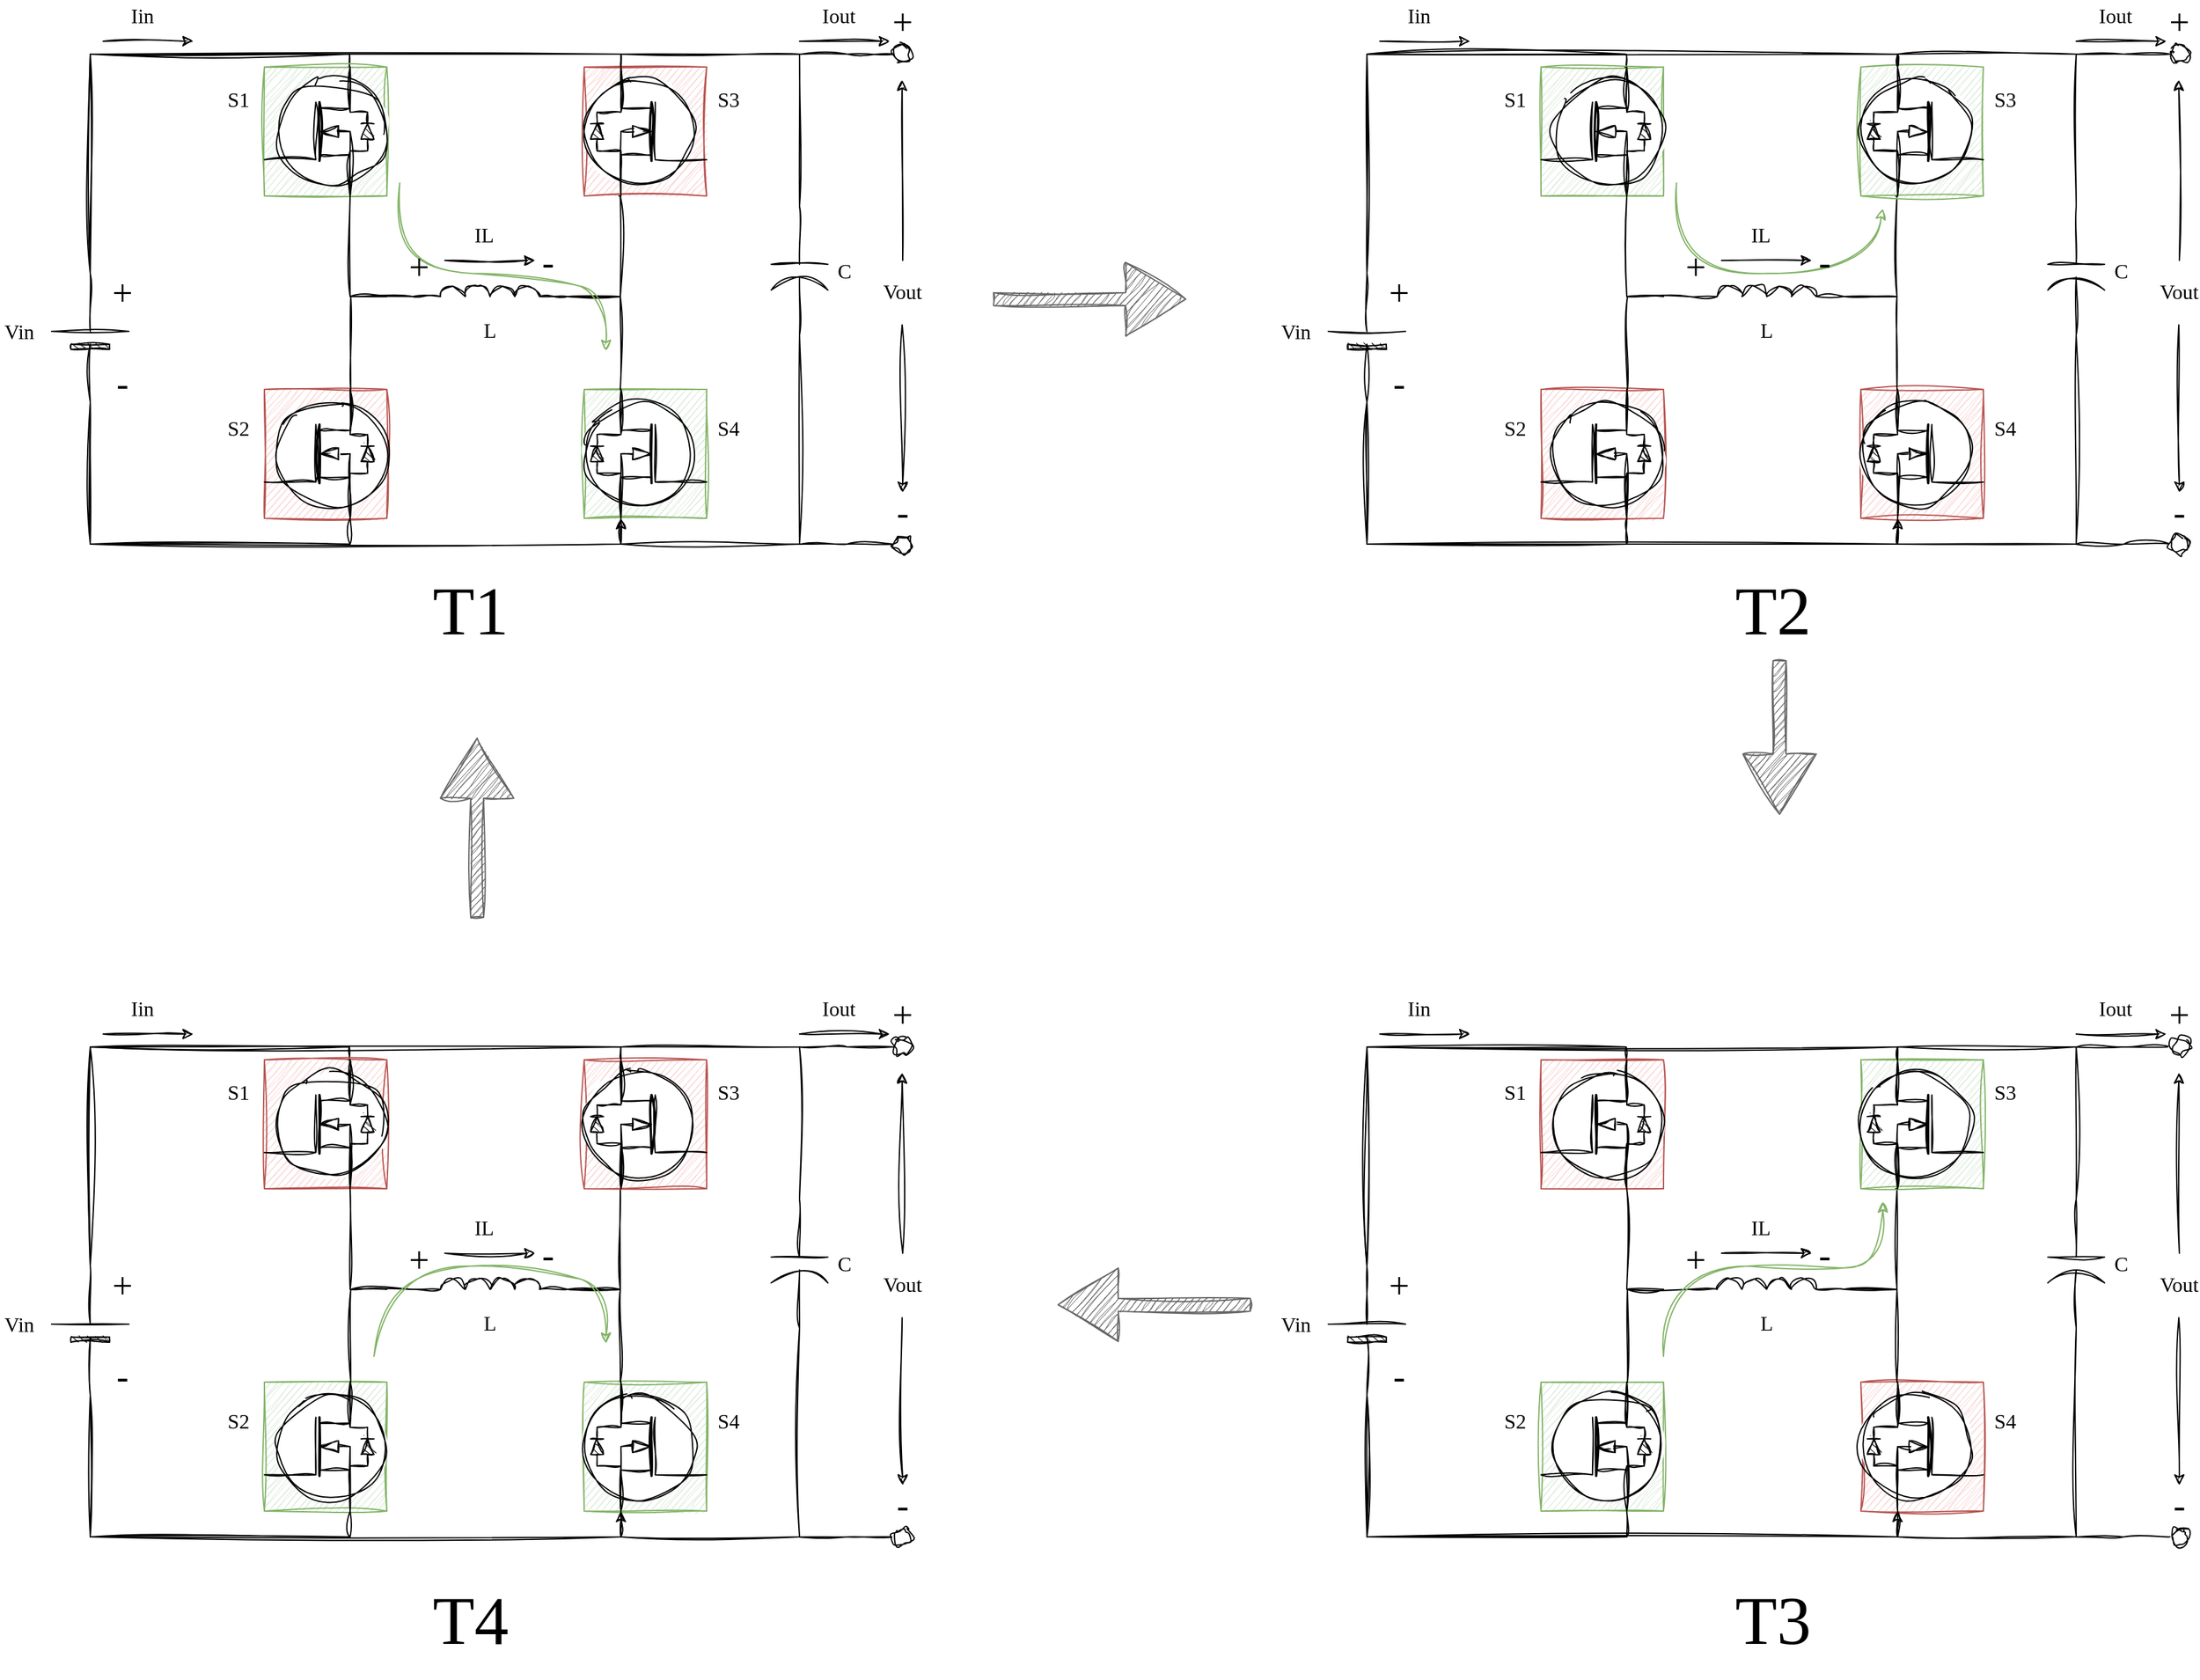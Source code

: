 <mxfile version="26.3.0">
  <diagram name="Page-1" id="16e2658f-23c8-b752-8be9-c03fbebb8bbe">
    <mxGraphModel dx="2377" dy="1427" grid="1" gridSize="10" guides="1" tooltips="1" connect="1" arrows="0" fold="1" page="1" pageScale="1" pageWidth="1100" pageHeight="850" background="none" math="0" shadow="0">
      <root>
        <mxCell id="0" />
        <mxCell id="1" parent="0" />
        <mxCell id="bFkIcU74oftvkq_Jt4xh-64" value="" style="group" vertex="1" connectable="0" parent="1">
          <mxGeometry x="270" y="230" width="715" height="427" as="geometry" />
        </mxCell>
        <mxCell id="bFkIcU74oftvkq_Jt4xh-32" style="edgeStyle=orthogonalEdgeStyle;rounded=0;orthogonalLoop=1;jettySize=auto;html=1;exitX=1;exitY=0.5;exitDx=0;exitDy=0;exitPerimeter=0;endArrow=none;startFill=0;sketch=1;curveFitting=1;jiggle=2;shadow=0;fontFamily=Comic Sans MS;" edge="1" parent="bFkIcU74oftvkq_Jt4xh-64" source="6d250d948d6a1778-1">
          <mxGeometry relative="1" as="geometry">
            <mxPoint x="270" y="50" as="targetPoint" />
            <Array as="points">
              <mxPoint x="70" y="40" />
              <mxPoint x="271" y="40" />
              <mxPoint x="271" y="50" />
            </Array>
          </mxGeometry>
        </mxCell>
        <mxCell id="6d250d948d6a1778-1" value="" style="verticalLabelPosition=bottom;shadow=0;dashed=0;align=center;fillColor=#000000;html=1;verticalAlign=top;strokeWidth=1;shape=mxgraph.electrical.miscellaneous.monocell_battery;rounded=1;comic=0;labelBackgroundColor=none;fontFamily=Comic Sans MS;fontSize=12;rotation=-90;sketch=1;curveFitting=1;jiggle=2;" parent="bFkIcU74oftvkq_Jt4xh-64" vertex="1">
          <mxGeometry x="20" y="230" width="100" height="60" as="geometry" />
        </mxCell>
        <mxCell id="6d250d948d6a1778-21" value="Iin" style="endArrow=classic;html=1;labelBackgroundColor=none;strokeWidth=1;fontFamily=Comic Sans MS;fontSize=16;sketch=1;curveFitting=1;jiggle=2;shadow=0;" parent="bFkIcU74oftvkq_Jt4xh-64" edge="1">
          <mxGeometry x="-0.143" y="20" width="50" height="50" relative="1" as="geometry">
            <mxPoint x="80" y="30" as="sourcePoint" />
            <mxPoint x="150" y="30" as="targetPoint" />
            <mxPoint as="offset" />
          </mxGeometry>
        </mxCell>
        <mxCell id="bFkIcU74oftvkq_Jt4xh-30" style="edgeStyle=orthogonalEdgeStyle;rounded=0;orthogonalLoop=1;jettySize=auto;html=1;exitX=1;exitY=1;exitDx=0;exitDy=0;exitPerimeter=0;endArrow=none;startFill=0;sketch=1;curveFitting=1;jiggle=2;shadow=0;fontFamily=Comic Sans MS;" edge="1" parent="bFkIcU74oftvkq_Jt4xh-64" source="bFkIcU74oftvkq_Jt4xh-1">
          <mxGeometry relative="1" as="geometry">
            <mxPoint x="480" y="150" as="targetPoint" />
            <Array as="points">
              <mxPoint x="481" y="228" />
              <mxPoint x="481" y="150" />
            </Array>
          </mxGeometry>
        </mxCell>
        <mxCell id="bFkIcU74oftvkq_Jt4xh-1" value="" style="pointerEvents=1;verticalLabelPosition=bottom;shadow=0;dashed=0;align=center;html=1;verticalAlign=top;shape=mxgraph.electrical.inductors.inductor_3;sketch=1;curveFitting=1;jiggle=2;fontFamily=Comic Sans MS;" vertex="1" parent="bFkIcU74oftvkq_Jt4xh-64">
          <mxGeometry x="320" y="220" width="120" height="8" as="geometry" />
        </mxCell>
        <mxCell id="bFkIcU74oftvkq_Jt4xh-6" value="" style="group;sketch=1;curveFitting=1;jiggle=2;shadow=0;fontFamily=Comic Sans MS;fillColor=#d5e8d4;strokeColor=#82b366;" vertex="1" connectable="0" parent="bFkIcU74oftvkq_Jt4xh-64">
          <mxGeometry x="205" y="50" width="95" height="100" as="geometry" />
        </mxCell>
        <mxCell id="bFkIcU74oftvkq_Jt4xh-2" value="" style="verticalLabelPosition=bottom;shadow=0;dashed=0;align=center;html=1;verticalAlign=top;shape=mxgraph.electrical.mosfets1.n-channel_mosfet_1;sketch=1;curveFitting=1;jiggle=2;fontFamily=Comic Sans MS;" vertex="1" parent="bFkIcU74oftvkq_Jt4xh-6">
          <mxGeometry width="95" height="100" as="geometry" />
        </mxCell>
        <mxCell id="bFkIcU74oftvkq_Jt4xh-3" value="" style="pointerEvents=1;fillColor=strokeColor;verticalLabelPosition=bottom;shadow=0;dashed=0;align=center;html=1;verticalAlign=top;shape=mxgraph.electrical.diodes.diode;direction=south;rotation=-180;sketch=1;curveFitting=1;jiggle=2;fontFamily=Comic Sans MS;" vertex="1" parent="bFkIcU74oftvkq_Jt4xh-6">
          <mxGeometry x="75" y="35" width="10" height="30" as="geometry" />
        </mxCell>
        <mxCell id="bFkIcU74oftvkq_Jt4xh-4" style="edgeStyle=orthogonalEdgeStyle;rounded=0;orthogonalLoop=1;jettySize=auto;html=1;exitX=1;exitY=0.5;exitDx=0;exitDy=0;exitPerimeter=0;entryX=0.7;entryY=0;entryDx=0;entryDy=0;entryPerimeter=0;endArrow=none;startFill=0;sketch=1;curveFitting=1;jiggle=2;shadow=0;fontFamily=Comic Sans MS;" edge="1" parent="bFkIcU74oftvkq_Jt4xh-6" source="bFkIcU74oftvkq_Jt4xh-3" target="bFkIcU74oftvkq_Jt4xh-2">
          <mxGeometry relative="1" as="geometry" />
        </mxCell>
        <mxCell id="bFkIcU74oftvkq_Jt4xh-5" style="edgeStyle=orthogonalEdgeStyle;rounded=0;orthogonalLoop=1;jettySize=auto;html=1;exitX=0;exitY=0.5;exitDx=0;exitDy=0;exitPerimeter=0;entryX=0.7;entryY=1;entryDx=0;entryDy=0;entryPerimeter=0;endArrow=none;startFill=0;sketch=1;curveFitting=1;jiggle=2;shadow=0;fontFamily=Comic Sans MS;" edge="1" parent="bFkIcU74oftvkq_Jt4xh-6" source="bFkIcU74oftvkq_Jt4xh-3" target="bFkIcU74oftvkq_Jt4xh-2">
          <mxGeometry relative="1" as="geometry" />
        </mxCell>
        <mxCell id="bFkIcU74oftvkq_Jt4xh-7" value="" style="group;sketch=1;curveFitting=1;jiggle=2;shadow=0;fontFamily=Comic Sans MS;fillColor=#f8cecc;strokeColor=#b85450;" vertex="1" connectable="0" parent="bFkIcU74oftvkq_Jt4xh-64">
          <mxGeometry x="205" y="300" width="95" height="100" as="geometry" />
        </mxCell>
        <mxCell id="bFkIcU74oftvkq_Jt4xh-8" value="" style="verticalLabelPosition=bottom;shadow=0;dashed=0;align=center;html=1;verticalAlign=top;shape=mxgraph.electrical.mosfets1.n-channel_mosfet_1;sketch=1;curveFitting=1;jiggle=2;fontFamily=Comic Sans MS;" vertex="1" parent="bFkIcU74oftvkq_Jt4xh-7">
          <mxGeometry width="95" height="100" as="geometry" />
        </mxCell>
        <mxCell id="bFkIcU74oftvkq_Jt4xh-9" value="" style="pointerEvents=1;fillColor=strokeColor;verticalLabelPosition=bottom;shadow=0;dashed=0;align=center;html=1;verticalAlign=top;shape=mxgraph.electrical.diodes.diode;direction=south;rotation=-180;sketch=1;curveFitting=1;jiggle=2;fontFamily=Comic Sans MS;" vertex="1" parent="bFkIcU74oftvkq_Jt4xh-7">
          <mxGeometry x="75" y="35" width="10" height="30" as="geometry" />
        </mxCell>
        <mxCell id="bFkIcU74oftvkq_Jt4xh-10" style="edgeStyle=orthogonalEdgeStyle;rounded=0;orthogonalLoop=1;jettySize=auto;html=1;exitX=1;exitY=0.5;exitDx=0;exitDy=0;exitPerimeter=0;entryX=0.7;entryY=0;entryDx=0;entryDy=0;entryPerimeter=0;endArrow=none;startFill=0;sketch=1;curveFitting=1;jiggle=2;shadow=0;fontFamily=Comic Sans MS;" edge="1" parent="bFkIcU74oftvkq_Jt4xh-7" source="bFkIcU74oftvkq_Jt4xh-9" target="bFkIcU74oftvkq_Jt4xh-8">
          <mxGeometry relative="1" as="geometry" />
        </mxCell>
        <mxCell id="bFkIcU74oftvkq_Jt4xh-11" style="edgeStyle=orthogonalEdgeStyle;rounded=0;orthogonalLoop=1;jettySize=auto;html=1;exitX=0;exitY=0.5;exitDx=0;exitDy=0;exitPerimeter=0;entryX=0.7;entryY=1;entryDx=0;entryDy=0;entryPerimeter=0;endArrow=none;startFill=0;sketch=1;curveFitting=1;jiggle=2;shadow=0;fontFamily=Comic Sans MS;" edge="1" parent="bFkIcU74oftvkq_Jt4xh-7" source="bFkIcU74oftvkq_Jt4xh-9" target="bFkIcU74oftvkq_Jt4xh-8">
          <mxGeometry relative="1" as="geometry" />
        </mxCell>
        <mxCell id="bFkIcU74oftvkq_Jt4xh-24" value="" style="group;sketch=1;curveFitting=1;jiggle=2;shadow=0;fontFamily=Comic Sans MS;fillColor=#f8cecc;strokeColor=#b85450;" vertex="1" connectable="0" parent="bFkIcU74oftvkq_Jt4xh-64">
          <mxGeometry x="453" y="50" width="95" height="100" as="geometry" />
        </mxCell>
        <mxCell id="bFkIcU74oftvkq_Jt4xh-15" value="" style="verticalLabelPosition=bottom;shadow=0;dashed=0;align=center;html=1;verticalAlign=top;shape=mxgraph.electrical.mosfets1.n-channel_mosfet_1;container=0;flipH=1;sketch=1;curveFitting=1;jiggle=2;fontFamily=Comic Sans MS;" vertex="1" parent="bFkIcU74oftvkq_Jt4xh-24">
          <mxGeometry width="95" height="100" as="geometry" />
        </mxCell>
        <mxCell id="bFkIcU74oftvkq_Jt4xh-16" value="" style="pointerEvents=1;fillColor=strokeColor;verticalLabelPosition=bottom;shadow=0;dashed=0;align=center;html=1;verticalAlign=top;shape=mxgraph.electrical.diodes.diode;direction=south;rotation=-180;container=0;sketch=1;curveFitting=1;jiggle=2;fontFamily=Comic Sans MS;" vertex="1" parent="bFkIcU74oftvkq_Jt4xh-24">
          <mxGeometry x="5" y="35" width="10" height="30" as="geometry" />
        </mxCell>
        <mxCell id="bFkIcU74oftvkq_Jt4xh-17" style="edgeStyle=orthogonalEdgeStyle;rounded=0;orthogonalLoop=1;jettySize=auto;html=1;exitX=1;exitY=0.5;exitDx=0;exitDy=0;exitPerimeter=0;entryX=0.7;entryY=0;entryDx=0;entryDy=0;entryPerimeter=0;endArrow=none;startFill=0;sketch=1;curveFitting=1;jiggle=2;shadow=0;fontFamily=Comic Sans MS;" edge="1" parent="bFkIcU74oftvkq_Jt4xh-24" source="bFkIcU74oftvkq_Jt4xh-16" target="bFkIcU74oftvkq_Jt4xh-15">
          <mxGeometry relative="1" as="geometry" />
        </mxCell>
        <mxCell id="bFkIcU74oftvkq_Jt4xh-18" style="edgeStyle=orthogonalEdgeStyle;rounded=0;orthogonalLoop=1;jettySize=auto;html=1;exitX=0;exitY=0.5;exitDx=0;exitDy=0;exitPerimeter=0;entryX=0.7;entryY=1;entryDx=0;entryDy=0;entryPerimeter=0;endArrow=none;startFill=0;sketch=1;curveFitting=1;jiggle=2;shadow=0;fontFamily=Comic Sans MS;" edge="1" parent="bFkIcU74oftvkq_Jt4xh-24" source="bFkIcU74oftvkq_Jt4xh-16" target="bFkIcU74oftvkq_Jt4xh-15">
          <mxGeometry relative="1" as="geometry" />
        </mxCell>
        <mxCell id="bFkIcU74oftvkq_Jt4xh-25" value="" style="group;sketch=1;curveFitting=1;jiggle=2;shadow=0;fontFamily=Comic Sans MS;fillColor=#d5e8d4;strokeColor=#82b366;" vertex="1" connectable="0" parent="bFkIcU74oftvkq_Jt4xh-64">
          <mxGeometry x="453" y="300" width="95" height="100" as="geometry" />
        </mxCell>
        <mxCell id="bFkIcU74oftvkq_Jt4xh-20" value="" style="verticalLabelPosition=bottom;shadow=0;dashed=0;align=center;html=1;verticalAlign=top;shape=mxgraph.electrical.mosfets1.n-channel_mosfet_1;container=0;flipH=1;sketch=1;curveFitting=1;jiggle=2;fontFamily=Comic Sans MS;" vertex="1" parent="bFkIcU74oftvkq_Jt4xh-25">
          <mxGeometry width="95" height="100" as="geometry" />
        </mxCell>
        <mxCell id="bFkIcU74oftvkq_Jt4xh-21" value="" style="pointerEvents=1;fillColor=strokeColor;verticalLabelPosition=bottom;shadow=0;dashed=0;align=center;html=1;verticalAlign=top;shape=mxgraph.electrical.diodes.diode;direction=south;rotation=-180;container=0;sketch=1;curveFitting=1;jiggle=2;fontFamily=Comic Sans MS;" vertex="1" parent="bFkIcU74oftvkq_Jt4xh-25">
          <mxGeometry x="5" y="35" width="10" height="30" as="geometry" />
        </mxCell>
        <mxCell id="bFkIcU74oftvkq_Jt4xh-22" style="edgeStyle=orthogonalEdgeStyle;rounded=0;orthogonalLoop=1;jettySize=auto;html=1;exitX=1;exitY=0.5;exitDx=0;exitDy=0;exitPerimeter=0;entryX=0.7;entryY=0;entryDx=0;entryDy=0;entryPerimeter=0;endArrow=none;startFill=0;sketch=1;curveFitting=1;jiggle=2;shadow=0;fontFamily=Comic Sans MS;" edge="1" parent="bFkIcU74oftvkq_Jt4xh-25" source="bFkIcU74oftvkq_Jt4xh-21" target="bFkIcU74oftvkq_Jt4xh-20">
          <mxGeometry relative="1" as="geometry" />
        </mxCell>
        <mxCell id="bFkIcU74oftvkq_Jt4xh-23" style="edgeStyle=orthogonalEdgeStyle;rounded=0;orthogonalLoop=1;jettySize=auto;html=1;exitX=0;exitY=0.5;exitDx=0;exitDy=0;exitPerimeter=0;entryX=0.7;entryY=1;entryDx=0;entryDy=0;entryPerimeter=0;endArrow=none;startFill=0;sketch=1;curveFitting=1;jiggle=2;shadow=0;fontFamily=Comic Sans MS;" edge="1" parent="bFkIcU74oftvkq_Jt4xh-25" source="bFkIcU74oftvkq_Jt4xh-21" target="bFkIcU74oftvkq_Jt4xh-20">
          <mxGeometry relative="1" as="geometry" />
        </mxCell>
        <mxCell id="bFkIcU74oftvkq_Jt4xh-26" style="edgeStyle=orthogonalEdgeStyle;rounded=0;orthogonalLoop=1;jettySize=auto;html=1;exitX=0;exitY=1;exitDx=0;exitDy=0;exitPerimeter=0;entryX=0.7;entryY=1;entryDx=0;entryDy=0;entryPerimeter=0;endArrow=none;startFill=0;sketch=1;curveFitting=1;jiggle=2;shadow=0;fontFamily=Comic Sans MS;" edge="1" parent="bFkIcU74oftvkq_Jt4xh-64" target="bFkIcU74oftvkq_Jt4xh-2">
          <mxGeometry relative="1" as="geometry">
            <mxPoint x="300" y="228.0" as="sourcePoint" />
            <Array as="points">
              <mxPoint x="272" y="228" />
            </Array>
          </mxGeometry>
        </mxCell>
        <mxCell id="bFkIcU74oftvkq_Jt4xh-29" style="edgeStyle=orthogonalEdgeStyle;rounded=0;orthogonalLoop=1;jettySize=auto;html=1;exitX=0;exitY=1;exitDx=0;exitDy=0;exitPerimeter=0;entryX=0.7;entryY=0;entryDx=0;entryDy=0;entryPerimeter=0;endArrow=none;startFill=0;sketch=1;curveFitting=1;jiggle=2;shadow=0;fontFamily=Comic Sans MS;" edge="1" parent="bFkIcU74oftvkq_Jt4xh-64" source="bFkIcU74oftvkq_Jt4xh-1" target="bFkIcU74oftvkq_Jt4xh-8">
          <mxGeometry relative="1" as="geometry">
            <mxPoint x="300" y="228.0" as="sourcePoint" />
            <Array as="points">
              <mxPoint x="272" y="228" />
              <mxPoint x="272" y="300" />
            </Array>
          </mxGeometry>
        </mxCell>
        <mxCell id="bFkIcU74oftvkq_Jt4xh-31" style="edgeStyle=orthogonalEdgeStyle;rounded=0;orthogonalLoop=1;jettySize=auto;html=1;exitX=1;exitY=1;exitDx=0;exitDy=0;exitPerimeter=0;entryX=0.7;entryY=0;entryDx=0;entryDy=0;entryPerimeter=0;endArrow=none;startFill=0;sketch=1;curveFitting=1;jiggle=2;shadow=0;fontFamily=Comic Sans MS;" edge="1" parent="bFkIcU74oftvkq_Jt4xh-64" source="bFkIcU74oftvkq_Jt4xh-1" target="bFkIcU74oftvkq_Jt4xh-20">
          <mxGeometry relative="1" as="geometry">
            <Array as="points">
              <mxPoint x="481" y="228" />
              <mxPoint x="481" y="300" />
            </Array>
          </mxGeometry>
        </mxCell>
        <mxCell id="bFkIcU74oftvkq_Jt4xh-33" style="edgeStyle=orthogonalEdgeStyle;rounded=0;orthogonalLoop=1;jettySize=auto;html=1;exitX=1;exitY=0.5;exitDx=0;exitDy=0;exitPerimeter=0;entryX=0.7;entryY=0;entryDx=0;entryDy=0;entryPerimeter=0;endArrow=none;startFill=0;sketch=1;curveFitting=1;jiggle=2;shadow=0;fontFamily=Comic Sans MS;" edge="1" parent="bFkIcU74oftvkq_Jt4xh-64" source="6d250d948d6a1778-1" target="bFkIcU74oftvkq_Jt4xh-15">
          <mxGeometry relative="1" as="geometry">
            <Array as="points">
              <mxPoint x="70" y="40" />
              <mxPoint x="481" y="40" />
            </Array>
          </mxGeometry>
        </mxCell>
        <mxCell id="bFkIcU74oftvkq_Jt4xh-34" style="edgeStyle=orthogonalEdgeStyle;rounded=0;orthogonalLoop=1;jettySize=auto;html=1;exitX=0;exitY=0.5;exitDx=0;exitDy=0;exitPerimeter=0;entryX=0.7;entryY=1;entryDx=0;entryDy=0;entryPerimeter=0;endArrow=none;startFill=0;sketch=1;curveFitting=1;jiggle=2;shadow=0;fontFamily=Comic Sans MS;" edge="1" parent="bFkIcU74oftvkq_Jt4xh-64" source="6d250d948d6a1778-1" target="bFkIcU74oftvkq_Jt4xh-8">
          <mxGeometry relative="1" as="geometry" />
        </mxCell>
        <mxCell id="bFkIcU74oftvkq_Jt4xh-35" style="edgeStyle=orthogonalEdgeStyle;rounded=0;orthogonalLoop=1;jettySize=auto;html=1;exitX=0;exitY=0.5;exitDx=0;exitDy=0;exitPerimeter=0;entryX=0.7;entryY=1;entryDx=0;entryDy=0;entryPerimeter=0;endArrow=none;startFill=0;sketch=1;curveFitting=1;jiggle=2;shadow=0;fontFamily=Comic Sans MS;" edge="1" parent="bFkIcU74oftvkq_Jt4xh-64" source="6d250d948d6a1778-1" target="bFkIcU74oftvkq_Jt4xh-20">
          <mxGeometry relative="1" as="geometry" />
        </mxCell>
        <mxCell id="bFkIcU74oftvkq_Jt4xh-36" value="" style="pointerEvents=1;verticalLabelPosition=bottom;shadow=0;dashed=0;align=center;html=1;verticalAlign=top;shape=mxgraph.electrical.capacitors.capacitor_2;rotation=90;sketch=1;curveFitting=1;jiggle=2;fontFamily=Comic Sans MS;" vertex="1" parent="bFkIcU74oftvkq_Jt4xh-64">
          <mxGeometry x="570" y="186" width="100" height="44" as="geometry" />
        </mxCell>
        <mxCell id="bFkIcU74oftvkq_Jt4xh-37" style="edgeStyle=orthogonalEdgeStyle;rounded=0;orthogonalLoop=1;jettySize=auto;html=1;exitX=0;exitY=0.5;exitDx=0;exitDy=0;exitPerimeter=0;entryX=0.7;entryY=0;entryDx=0;entryDy=0;entryPerimeter=0;endArrow=none;startFill=0;sketch=1;curveFitting=1;jiggle=2;shadow=0;fontFamily=Comic Sans MS;" edge="1" parent="bFkIcU74oftvkq_Jt4xh-64" source="bFkIcU74oftvkq_Jt4xh-36" target="bFkIcU74oftvkq_Jt4xh-15">
          <mxGeometry relative="1" as="geometry">
            <Array as="points">
              <mxPoint x="620" y="40" />
              <mxPoint x="482" y="40" />
            </Array>
          </mxGeometry>
        </mxCell>
        <mxCell id="bFkIcU74oftvkq_Jt4xh-38" style="edgeStyle=orthogonalEdgeStyle;rounded=0;orthogonalLoop=1;jettySize=auto;html=1;exitX=1;exitY=0.5;exitDx=0;exitDy=0;exitPerimeter=0;entryX=0.7;entryY=1;entryDx=0;entryDy=0;entryPerimeter=0;sketch=1;curveFitting=1;jiggle=2;shadow=0;fontFamily=Comic Sans MS;" edge="1" parent="bFkIcU74oftvkq_Jt4xh-64" source="bFkIcU74oftvkq_Jt4xh-36" target="bFkIcU74oftvkq_Jt4xh-20">
          <mxGeometry relative="1" as="geometry" />
        </mxCell>
        <mxCell id="bFkIcU74oftvkq_Jt4xh-42" style="edgeStyle=orthogonalEdgeStyle;rounded=0;orthogonalLoop=1;jettySize=auto;html=1;exitX=0;exitY=0.5;exitDx=0;exitDy=0;endArrow=none;startFill=0;sketch=1;curveFitting=1;jiggle=2;shadow=0;fontFamily=Comic Sans MS;" edge="1" parent="bFkIcU74oftvkq_Jt4xh-64" source="bFkIcU74oftvkq_Jt4xh-39">
          <mxGeometry relative="1" as="geometry">
            <mxPoint x="620" y="40.095" as="targetPoint" />
          </mxGeometry>
        </mxCell>
        <mxCell id="bFkIcU74oftvkq_Jt4xh-39" value="" style="ellipse;whiteSpace=wrap;html=1;sketch=1;curveFitting=1;jiggle=2;shadow=0;fontFamily=Comic Sans MS;" vertex="1" parent="bFkIcU74oftvkq_Jt4xh-64">
          <mxGeometry x="693" y="33" width="14" height="14" as="geometry" />
        </mxCell>
        <mxCell id="bFkIcU74oftvkq_Jt4xh-41" style="edgeStyle=orthogonalEdgeStyle;rounded=0;orthogonalLoop=1;jettySize=auto;html=1;exitX=0;exitY=0.5;exitDx=0;exitDy=0;endArrow=none;startFill=0;sketch=1;curveFitting=1;jiggle=2;shadow=0;fontFamily=Comic Sans MS;" edge="1" parent="bFkIcU74oftvkq_Jt4xh-64" source="bFkIcU74oftvkq_Jt4xh-40">
          <mxGeometry relative="1" as="geometry">
            <mxPoint x="620" y="420.095" as="targetPoint" />
          </mxGeometry>
        </mxCell>
        <mxCell id="bFkIcU74oftvkq_Jt4xh-40" value="" style="ellipse;whiteSpace=wrap;html=1;sketch=1;curveFitting=1;jiggle=2;shadow=0;fontFamily=Comic Sans MS;" vertex="1" parent="bFkIcU74oftvkq_Jt4xh-64">
          <mxGeometry x="693" y="413" width="14" height="14" as="geometry" />
        </mxCell>
        <mxCell id="bFkIcU74oftvkq_Jt4xh-43" value="Vin" style="text;html=1;align=center;verticalAlign=middle;whiteSpace=wrap;rounded=0;fontFamily=Comic Sans MS;fontSize=16;sketch=1;curveFitting=1;jiggle=2;" vertex="1" parent="bFkIcU74oftvkq_Jt4xh-64">
          <mxGeometry y="240" width="30" height="30" as="geometry" />
        </mxCell>
        <mxCell id="bFkIcU74oftvkq_Jt4xh-44" value="+" style="text;html=1;align=center;verticalAlign=middle;whiteSpace=wrap;rounded=0;fontFamily=Comic Sans MS;fontSize=28;sketch=1;curveFitting=1;jiggle=2;" vertex="1" parent="bFkIcU74oftvkq_Jt4xh-64">
          <mxGeometry x="80" y="210" width="30" height="30" as="geometry" />
        </mxCell>
        <mxCell id="bFkIcU74oftvkq_Jt4xh-45" value="-" style="text;html=1;align=center;verticalAlign=middle;whiteSpace=wrap;rounded=0;fontFamily=Comic Sans MS;fontSize=28;sketch=1;curveFitting=1;jiggle=2;" vertex="1" parent="bFkIcU74oftvkq_Jt4xh-64">
          <mxGeometry x="80" y="280" width="30" height="30" as="geometry" />
        </mxCell>
        <mxCell id="bFkIcU74oftvkq_Jt4xh-46" value="Vout" style="text;html=1;align=center;verticalAlign=middle;whiteSpace=wrap;rounded=0;fontFamily=Comic Sans MS;fontSize=16;sketch=1;curveFitting=1;jiggle=2;" vertex="1" parent="bFkIcU74oftvkq_Jt4xh-64">
          <mxGeometry x="685" y="209" width="30" height="30" as="geometry" />
        </mxCell>
        <mxCell id="bFkIcU74oftvkq_Jt4xh-47" value="+" style="text;html=1;align=center;verticalAlign=middle;whiteSpace=wrap;rounded=0;fontFamily=Comic Sans MS;fontSize=28;sketch=1;curveFitting=1;jiggle=2;" vertex="1" parent="bFkIcU74oftvkq_Jt4xh-64">
          <mxGeometry x="685" width="30" height="30" as="geometry" />
        </mxCell>
        <mxCell id="bFkIcU74oftvkq_Jt4xh-48" value="-" style="text;html=1;align=center;verticalAlign=middle;whiteSpace=wrap;rounded=0;fontFamily=Comic Sans MS;fontSize=28;sketch=1;curveFitting=1;jiggle=2;" vertex="1" parent="bFkIcU74oftvkq_Jt4xh-64">
          <mxGeometry x="685" y="380" width="30" height="30" as="geometry" />
        </mxCell>
        <mxCell id="bFkIcU74oftvkq_Jt4xh-49" value="" style="endArrow=classic;html=1;rounded=0;sketch=1;curveFitting=1;jiggle=2;fontFamily=Comic Sans MS;" edge="1" parent="bFkIcU74oftvkq_Jt4xh-64">
          <mxGeometry width="50" height="50" relative="1" as="geometry">
            <mxPoint x="700" y="200" as="sourcePoint" />
            <mxPoint x="699.58" y="60" as="targetPoint" />
          </mxGeometry>
        </mxCell>
        <mxCell id="bFkIcU74oftvkq_Jt4xh-50" value="" style="endArrow=classic;html=1;rounded=0;sketch=1;curveFitting=1;jiggle=2;fontFamily=Comic Sans MS;" edge="1" parent="bFkIcU74oftvkq_Jt4xh-64">
          <mxGeometry width="50" height="50" relative="1" as="geometry">
            <mxPoint x="699.58" y="250" as="sourcePoint" />
            <mxPoint x="700" y="380" as="targetPoint" />
          </mxGeometry>
        </mxCell>
        <mxCell id="bFkIcU74oftvkq_Jt4xh-51" value="S1" style="text;html=1;align=center;verticalAlign=middle;whiteSpace=wrap;rounded=0;fontFamily=Comic Sans MS;fontSize=16;sketch=1;curveFitting=1;jiggle=2;" vertex="1" parent="bFkIcU74oftvkq_Jt4xh-64">
          <mxGeometry x="170" y="60" width="30" height="30" as="geometry" />
        </mxCell>
        <mxCell id="bFkIcU74oftvkq_Jt4xh-52" value="S2" style="text;html=1;align=center;verticalAlign=middle;whiteSpace=wrap;rounded=0;fontFamily=Comic Sans MS;fontSize=16;sketch=1;curveFitting=1;jiggle=2;" vertex="1" parent="bFkIcU74oftvkq_Jt4xh-64">
          <mxGeometry x="170" y="315" width="30" height="30" as="geometry" />
        </mxCell>
        <mxCell id="bFkIcU74oftvkq_Jt4xh-55" value="S3" style="text;html=1;align=center;verticalAlign=middle;whiteSpace=wrap;rounded=0;fontFamily=Comic Sans MS;fontSize=16;sketch=1;curveFitting=1;jiggle=2;" vertex="1" parent="bFkIcU74oftvkq_Jt4xh-64">
          <mxGeometry x="550" y="60" width="30" height="30" as="geometry" />
        </mxCell>
        <mxCell id="bFkIcU74oftvkq_Jt4xh-56" value="S4" style="text;html=1;align=center;verticalAlign=middle;whiteSpace=wrap;rounded=0;fontFamily=Comic Sans MS;fontSize=16;sketch=1;curveFitting=1;jiggle=2;" vertex="1" parent="bFkIcU74oftvkq_Jt4xh-64">
          <mxGeometry x="550" y="315" width="30" height="30" as="geometry" />
        </mxCell>
        <mxCell id="bFkIcU74oftvkq_Jt4xh-57" value="" style="curved=1;endArrow=classic;html=1;rounded=0;sketch=1;curveFitting=1;jiggle=2;fillColor=#d5e8d4;strokeColor=#82b366;" edge="1" parent="bFkIcU74oftvkq_Jt4xh-64">
          <mxGeometry width="50" height="50" relative="1" as="geometry">
            <mxPoint x="310" y="140" as="sourcePoint" />
            <mxPoint x="470" y="270" as="targetPoint" />
            <Array as="points">
              <mxPoint x="300" y="210" />
              <mxPoint x="430" y="210" />
              <mxPoint x="470" y="230" />
            </Array>
          </mxGeometry>
        </mxCell>
        <mxCell id="bFkIcU74oftvkq_Jt4xh-58" value="Iout" style="endArrow=classic;html=1;labelBackgroundColor=none;strokeWidth=1;fontFamily=Comic Sans MS;fontSize=16;sketch=1;curveFitting=1;jiggle=2;shadow=0;" edge="1" parent="bFkIcU74oftvkq_Jt4xh-64">
          <mxGeometry x="-0.143" y="20" width="50" height="50" relative="1" as="geometry">
            <mxPoint x="620" y="30" as="sourcePoint" />
            <mxPoint x="690" y="30" as="targetPoint" />
            <mxPoint as="offset" />
          </mxGeometry>
        </mxCell>
        <mxCell id="bFkIcU74oftvkq_Jt4xh-59" value="IL" style="endArrow=classic;html=1;labelBackgroundColor=none;strokeWidth=1;fontFamily=Comic Sans MS;fontSize=16;sketch=1;curveFitting=1;jiggle=2;shadow=0;" edge="1" parent="bFkIcU74oftvkq_Jt4xh-64">
          <mxGeometry x="-0.143" y="20" width="50" height="50" relative="1" as="geometry">
            <mxPoint x="345" y="200" as="sourcePoint" />
            <mxPoint x="415" y="200" as="targetPoint" />
            <mxPoint as="offset" />
          </mxGeometry>
        </mxCell>
        <mxCell id="bFkIcU74oftvkq_Jt4xh-60" value="+" style="text;html=1;align=center;verticalAlign=middle;whiteSpace=wrap;rounded=0;fontFamily=Comic Sans MS;fontSize=28;sketch=1;curveFitting=1;jiggle=2;" vertex="1" parent="bFkIcU74oftvkq_Jt4xh-64">
          <mxGeometry x="310" y="190" width="30" height="30" as="geometry" />
        </mxCell>
        <mxCell id="bFkIcU74oftvkq_Jt4xh-61" value="-" style="text;html=1;align=center;verticalAlign=middle;whiteSpace=wrap;rounded=0;fontFamily=Comic Sans MS;fontSize=28;sketch=1;curveFitting=1;jiggle=2;" vertex="1" parent="bFkIcU74oftvkq_Jt4xh-64">
          <mxGeometry x="410" y="186" width="30" height="30" as="geometry" />
        </mxCell>
        <mxCell id="bFkIcU74oftvkq_Jt4xh-62" value="C" style="text;html=1;align=center;verticalAlign=middle;whiteSpace=wrap;rounded=0;fontFamily=Comic Sans MS;fontSize=16;sketch=1;curveFitting=1;jiggle=2;" vertex="1" parent="bFkIcU74oftvkq_Jt4xh-64">
          <mxGeometry x="640" y="193" width="30" height="30" as="geometry" />
        </mxCell>
        <mxCell id="bFkIcU74oftvkq_Jt4xh-63" value="L" style="text;html=1;align=center;verticalAlign=middle;whiteSpace=wrap;rounded=0;fontFamily=Comic Sans MS;fontSize=16;sketch=1;curveFitting=1;jiggle=2;" vertex="1" parent="bFkIcU74oftvkq_Jt4xh-64">
          <mxGeometry x="365" y="239" width="30" height="30" as="geometry" />
        </mxCell>
        <mxCell id="bFkIcU74oftvkq_Jt4xh-65" value="" style="group" vertex="1" connectable="0" parent="1">
          <mxGeometry x="1260" y="230" width="715" height="427" as="geometry" />
        </mxCell>
        <mxCell id="bFkIcU74oftvkq_Jt4xh-66" style="edgeStyle=orthogonalEdgeStyle;rounded=0;orthogonalLoop=1;jettySize=auto;html=1;exitX=1;exitY=0.5;exitDx=0;exitDy=0;exitPerimeter=0;endArrow=none;startFill=0;sketch=1;curveFitting=1;jiggle=2;shadow=0;fontFamily=Comic Sans MS;" edge="1" parent="bFkIcU74oftvkq_Jt4xh-65" source="bFkIcU74oftvkq_Jt4xh-67">
          <mxGeometry relative="1" as="geometry">
            <mxPoint x="270" y="50" as="targetPoint" />
            <Array as="points">
              <mxPoint x="70" y="40" />
              <mxPoint x="271" y="40" />
              <mxPoint x="271" y="50" />
            </Array>
          </mxGeometry>
        </mxCell>
        <mxCell id="bFkIcU74oftvkq_Jt4xh-67" value="" style="verticalLabelPosition=bottom;shadow=0;dashed=0;align=center;fillColor=#000000;html=1;verticalAlign=top;strokeWidth=1;shape=mxgraph.electrical.miscellaneous.monocell_battery;rounded=1;comic=0;labelBackgroundColor=none;fontFamily=Comic Sans MS;fontSize=12;rotation=-90;sketch=1;curveFitting=1;jiggle=2;" vertex="1" parent="bFkIcU74oftvkq_Jt4xh-65">
          <mxGeometry x="20" y="230" width="100" height="60" as="geometry" />
        </mxCell>
        <mxCell id="bFkIcU74oftvkq_Jt4xh-68" value="Iin" style="endArrow=classic;html=1;labelBackgroundColor=none;strokeWidth=1;fontFamily=Comic Sans MS;fontSize=16;sketch=1;curveFitting=1;jiggle=2;shadow=0;" edge="1" parent="bFkIcU74oftvkq_Jt4xh-65">
          <mxGeometry x="-0.143" y="20" width="50" height="50" relative="1" as="geometry">
            <mxPoint x="80" y="30" as="sourcePoint" />
            <mxPoint x="150" y="30" as="targetPoint" />
            <mxPoint as="offset" />
          </mxGeometry>
        </mxCell>
        <mxCell id="bFkIcU74oftvkq_Jt4xh-69" style="edgeStyle=orthogonalEdgeStyle;rounded=0;orthogonalLoop=1;jettySize=auto;html=1;exitX=1;exitY=1;exitDx=0;exitDy=0;exitPerimeter=0;endArrow=none;startFill=0;sketch=1;curveFitting=1;jiggle=2;shadow=0;fontFamily=Comic Sans MS;" edge="1" parent="bFkIcU74oftvkq_Jt4xh-65" source="bFkIcU74oftvkq_Jt4xh-70">
          <mxGeometry relative="1" as="geometry">
            <mxPoint x="480" y="150" as="targetPoint" />
            <Array as="points">
              <mxPoint x="481" y="228" />
              <mxPoint x="481" y="150" />
            </Array>
          </mxGeometry>
        </mxCell>
        <mxCell id="bFkIcU74oftvkq_Jt4xh-70" value="" style="pointerEvents=1;verticalLabelPosition=bottom;shadow=0;dashed=0;align=center;html=1;verticalAlign=top;shape=mxgraph.electrical.inductors.inductor_3;sketch=1;curveFitting=1;jiggle=2;fontFamily=Comic Sans MS;" vertex="1" parent="bFkIcU74oftvkq_Jt4xh-65">
          <mxGeometry x="320" y="220" width="120" height="8" as="geometry" />
        </mxCell>
        <mxCell id="bFkIcU74oftvkq_Jt4xh-71" value="" style="group;sketch=1;curveFitting=1;jiggle=2;shadow=0;fontFamily=Comic Sans MS;fillColor=#d5e8d4;strokeColor=#82b366;" vertex="1" connectable="0" parent="bFkIcU74oftvkq_Jt4xh-65">
          <mxGeometry x="205" y="50" width="95" height="100" as="geometry" />
        </mxCell>
        <mxCell id="bFkIcU74oftvkq_Jt4xh-72" value="" style="verticalLabelPosition=bottom;shadow=0;dashed=0;align=center;html=1;verticalAlign=top;shape=mxgraph.electrical.mosfets1.n-channel_mosfet_1;sketch=1;curveFitting=1;jiggle=2;fontFamily=Comic Sans MS;" vertex="1" parent="bFkIcU74oftvkq_Jt4xh-71">
          <mxGeometry width="95" height="100" as="geometry" />
        </mxCell>
        <mxCell id="bFkIcU74oftvkq_Jt4xh-73" value="" style="pointerEvents=1;fillColor=strokeColor;verticalLabelPosition=bottom;shadow=0;dashed=0;align=center;html=1;verticalAlign=top;shape=mxgraph.electrical.diodes.diode;direction=south;rotation=-180;sketch=1;curveFitting=1;jiggle=2;fontFamily=Comic Sans MS;" vertex="1" parent="bFkIcU74oftvkq_Jt4xh-71">
          <mxGeometry x="75" y="35" width="10" height="30" as="geometry" />
        </mxCell>
        <mxCell id="bFkIcU74oftvkq_Jt4xh-74" style="edgeStyle=orthogonalEdgeStyle;rounded=0;orthogonalLoop=1;jettySize=auto;html=1;exitX=1;exitY=0.5;exitDx=0;exitDy=0;exitPerimeter=0;entryX=0.7;entryY=0;entryDx=0;entryDy=0;entryPerimeter=0;endArrow=none;startFill=0;sketch=1;curveFitting=1;jiggle=2;shadow=0;fontFamily=Comic Sans MS;" edge="1" parent="bFkIcU74oftvkq_Jt4xh-71" source="bFkIcU74oftvkq_Jt4xh-73" target="bFkIcU74oftvkq_Jt4xh-72">
          <mxGeometry relative="1" as="geometry" />
        </mxCell>
        <mxCell id="bFkIcU74oftvkq_Jt4xh-75" style="edgeStyle=orthogonalEdgeStyle;rounded=0;orthogonalLoop=1;jettySize=auto;html=1;exitX=0;exitY=0.5;exitDx=0;exitDy=0;exitPerimeter=0;entryX=0.7;entryY=1;entryDx=0;entryDy=0;entryPerimeter=0;endArrow=none;startFill=0;sketch=1;curveFitting=1;jiggle=2;shadow=0;fontFamily=Comic Sans MS;" edge="1" parent="bFkIcU74oftvkq_Jt4xh-71" source="bFkIcU74oftvkq_Jt4xh-73" target="bFkIcU74oftvkq_Jt4xh-72">
          <mxGeometry relative="1" as="geometry" />
        </mxCell>
        <mxCell id="bFkIcU74oftvkq_Jt4xh-76" value="" style="group;sketch=1;curveFitting=1;jiggle=2;shadow=0;fontFamily=Comic Sans MS;fillColor=#f8cecc;strokeColor=#b85450;" vertex="1" connectable="0" parent="bFkIcU74oftvkq_Jt4xh-65">
          <mxGeometry x="205" y="300" width="95" height="100" as="geometry" />
        </mxCell>
        <mxCell id="bFkIcU74oftvkq_Jt4xh-77" value="" style="verticalLabelPosition=bottom;shadow=0;dashed=0;align=center;html=1;verticalAlign=top;shape=mxgraph.electrical.mosfets1.n-channel_mosfet_1;sketch=1;curveFitting=1;jiggle=2;fontFamily=Comic Sans MS;" vertex="1" parent="bFkIcU74oftvkq_Jt4xh-76">
          <mxGeometry width="95" height="100" as="geometry" />
        </mxCell>
        <mxCell id="bFkIcU74oftvkq_Jt4xh-78" value="" style="pointerEvents=1;fillColor=strokeColor;verticalLabelPosition=bottom;shadow=0;dashed=0;align=center;html=1;verticalAlign=top;shape=mxgraph.electrical.diodes.diode;direction=south;rotation=-180;sketch=1;curveFitting=1;jiggle=2;fontFamily=Comic Sans MS;" vertex="1" parent="bFkIcU74oftvkq_Jt4xh-76">
          <mxGeometry x="75" y="35" width="10" height="30" as="geometry" />
        </mxCell>
        <mxCell id="bFkIcU74oftvkq_Jt4xh-79" style="edgeStyle=orthogonalEdgeStyle;rounded=0;orthogonalLoop=1;jettySize=auto;html=1;exitX=1;exitY=0.5;exitDx=0;exitDy=0;exitPerimeter=0;entryX=0.7;entryY=0;entryDx=0;entryDy=0;entryPerimeter=0;endArrow=none;startFill=0;sketch=1;curveFitting=1;jiggle=2;shadow=0;fontFamily=Comic Sans MS;" edge="1" parent="bFkIcU74oftvkq_Jt4xh-76" source="bFkIcU74oftvkq_Jt4xh-78" target="bFkIcU74oftvkq_Jt4xh-77">
          <mxGeometry relative="1" as="geometry" />
        </mxCell>
        <mxCell id="bFkIcU74oftvkq_Jt4xh-80" style="edgeStyle=orthogonalEdgeStyle;rounded=0;orthogonalLoop=1;jettySize=auto;html=1;exitX=0;exitY=0.5;exitDx=0;exitDy=0;exitPerimeter=0;entryX=0.7;entryY=1;entryDx=0;entryDy=0;entryPerimeter=0;endArrow=none;startFill=0;sketch=1;curveFitting=1;jiggle=2;shadow=0;fontFamily=Comic Sans MS;" edge="1" parent="bFkIcU74oftvkq_Jt4xh-76" source="bFkIcU74oftvkq_Jt4xh-78" target="bFkIcU74oftvkq_Jt4xh-77">
          <mxGeometry relative="1" as="geometry" />
        </mxCell>
        <mxCell id="bFkIcU74oftvkq_Jt4xh-81" value="" style="group;sketch=1;curveFitting=1;jiggle=2;shadow=0;fontFamily=Comic Sans MS;fillColor=#d5e8d4;strokeColor=#82b366;" vertex="1" connectable="0" parent="bFkIcU74oftvkq_Jt4xh-65">
          <mxGeometry x="453" y="50" width="95" height="100" as="geometry" />
        </mxCell>
        <mxCell id="bFkIcU74oftvkq_Jt4xh-82" value="" style="verticalLabelPosition=bottom;shadow=0;dashed=0;align=center;html=1;verticalAlign=top;shape=mxgraph.electrical.mosfets1.n-channel_mosfet_1;container=0;flipH=1;sketch=1;curveFitting=1;jiggle=2;fontFamily=Comic Sans MS;" vertex="1" parent="bFkIcU74oftvkq_Jt4xh-81">
          <mxGeometry width="95" height="100" as="geometry" />
        </mxCell>
        <mxCell id="bFkIcU74oftvkq_Jt4xh-83" value="" style="pointerEvents=1;fillColor=strokeColor;verticalLabelPosition=bottom;shadow=0;dashed=0;align=center;html=1;verticalAlign=top;shape=mxgraph.electrical.diodes.diode;direction=south;rotation=-180;container=0;sketch=1;curveFitting=1;jiggle=2;fontFamily=Comic Sans MS;" vertex="1" parent="bFkIcU74oftvkq_Jt4xh-81">
          <mxGeometry x="5" y="35" width="10" height="30" as="geometry" />
        </mxCell>
        <mxCell id="bFkIcU74oftvkq_Jt4xh-84" style="edgeStyle=orthogonalEdgeStyle;rounded=0;orthogonalLoop=1;jettySize=auto;html=1;exitX=1;exitY=0.5;exitDx=0;exitDy=0;exitPerimeter=0;entryX=0.7;entryY=0;entryDx=0;entryDy=0;entryPerimeter=0;endArrow=none;startFill=0;sketch=1;curveFitting=1;jiggle=2;shadow=0;fontFamily=Comic Sans MS;" edge="1" parent="bFkIcU74oftvkq_Jt4xh-81" source="bFkIcU74oftvkq_Jt4xh-83" target="bFkIcU74oftvkq_Jt4xh-82">
          <mxGeometry relative="1" as="geometry" />
        </mxCell>
        <mxCell id="bFkIcU74oftvkq_Jt4xh-85" style="edgeStyle=orthogonalEdgeStyle;rounded=0;orthogonalLoop=1;jettySize=auto;html=1;exitX=0;exitY=0.5;exitDx=0;exitDy=0;exitPerimeter=0;entryX=0.7;entryY=1;entryDx=0;entryDy=0;entryPerimeter=0;endArrow=none;startFill=0;sketch=1;curveFitting=1;jiggle=2;shadow=0;fontFamily=Comic Sans MS;" edge="1" parent="bFkIcU74oftvkq_Jt4xh-81" source="bFkIcU74oftvkq_Jt4xh-83" target="bFkIcU74oftvkq_Jt4xh-82">
          <mxGeometry relative="1" as="geometry" />
        </mxCell>
        <mxCell id="bFkIcU74oftvkq_Jt4xh-86" value="" style="group;sketch=1;curveFitting=1;jiggle=2;shadow=0;fontFamily=Comic Sans MS;fillColor=#f8cecc;strokeColor=#b85450;" vertex="1" connectable="0" parent="bFkIcU74oftvkq_Jt4xh-65">
          <mxGeometry x="453" y="300" width="95" height="100" as="geometry" />
        </mxCell>
        <mxCell id="bFkIcU74oftvkq_Jt4xh-87" value="" style="verticalLabelPosition=bottom;shadow=0;dashed=0;align=center;html=1;verticalAlign=top;shape=mxgraph.electrical.mosfets1.n-channel_mosfet_1;container=0;flipH=1;sketch=1;curveFitting=1;jiggle=2;fontFamily=Comic Sans MS;" vertex="1" parent="bFkIcU74oftvkq_Jt4xh-86">
          <mxGeometry width="95" height="100" as="geometry" />
        </mxCell>
        <mxCell id="bFkIcU74oftvkq_Jt4xh-88" value="" style="pointerEvents=1;fillColor=strokeColor;verticalLabelPosition=bottom;shadow=0;dashed=0;align=center;html=1;verticalAlign=top;shape=mxgraph.electrical.diodes.diode;direction=south;rotation=-180;container=0;sketch=1;curveFitting=1;jiggle=2;fontFamily=Comic Sans MS;" vertex="1" parent="bFkIcU74oftvkq_Jt4xh-86">
          <mxGeometry x="5" y="35" width="10" height="30" as="geometry" />
        </mxCell>
        <mxCell id="bFkIcU74oftvkq_Jt4xh-89" style="edgeStyle=orthogonalEdgeStyle;rounded=0;orthogonalLoop=1;jettySize=auto;html=1;exitX=1;exitY=0.5;exitDx=0;exitDy=0;exitPerimeter=0;entryX=0.7;entryY=0;entryDx=0;entryDy=0;entryPerimeter=0;endArrow=none;startFill=0;sketch=1;curveFitting=1;jiggle=2;shadow=0;fontFamily=Comic Sans MS;" edge="1" parent="bFkIcU74oftvkq_Jt4xh-86" source="bFkIcU74oftvkq_Jt4xh-88" target="bFkIcU74oftvkq_Jt4xh-87">
          <mxGeometry relative="1" as="geometry" />
        </mxCell>
        <mxCell id="bFkIcU74oftvkq_Jt4xh-90" style="edgeStyle=orthogonalEdgeStyle;rounded=0;orthogonalLoop=1;jettySize=auto;html=1;exitX=0;exitY=0.5;exitDx=0;exitDy=0;exitPerimeter=0;entryX=0.7;entryY=1;entryDx=0;entryDy=0;entryPerimeter=0;endArrow=none;startFill=0;sketch=1;curveFitting=1;jiggle=2;shadow=0;fontFamily=Comic Sans MS;" edge="1" parent="bFkIcU74oftvkq_Jt4xh-86" source="bFkIcU74oftvkq_Jt4xh-88" target="bFkIcU74oftvkq_Jt4xh-87">
          <mxGeometry relative="1" as="geometry" />
        </mxCell>
        <mxCell id="bFkIcU74oftvkq_Jt4xh-91" style="edgeStyle=orthogonalEdgeStyle;rounded=0;orthogonalLoop=1;jettySize=auto;html=1;exitX=0;exitY=1;exitDx=0;exitDy=0;exitPerimeter=0;entryX=0.7;entryY=1;entryDx=0;entryDy=0;entryPerimeter=0;endArrow=none;startFill=0;sketch=1;curveFitting=1;jiggle=2;shadow=0;fontFamily=Comic Sans MS;" edge="1" parent="bFkIcU74oftvkq_Jt4xh-65" target="bFkIcU74oftvkq_Jt4xh-72">
          <mxGeometry relative="1" as="geometry">
            <mxPoint x="300" y="228.0" as="sourcePoint" />
            <Array as="points">
              <mxPoint x="272" y="228" />
            </Array>
          </mxGeometry>
        </mxCell>
        <mxCell id="bFkIcU74oftvkq_Jt4xh-92" style="edgeStyle=orthogonalEdgeStyle;rounded=0;orthogonalLoop=1;jettySize=auto;html=1;exitX=0;exitY=1;exitDx=0;exitDy=0;exitPerimeter=0;entryX=0.7;entryY=0;entryDx=0;entryDy=0;entryPerimeter=0;endArrow=none;startFill=0;sketch=1;curveFitting=1;jiggle=2;shadow=0;fontFamily=Comic Sans MS;" edge="1" parent="bFkIcU74oftvkq_Jt4xh-65" source="bFkIcU74oftvkq_Jt4xh-70" target="bFkIcU74oftvkq_Jt4xh-77">
          <mxGeometry relative="1" as="geometry">
            <mxPoint x="300" y="228.0" as="sourcePoint" />
            <Array as="points">
              <mxPoint x="272" y="228" />
              <mxPoint x="272" y="300" />
            </Array>
          </mxGeometry>
        </mxCell>
        <mxCell id="bFkIcU74oftvkq_Jt4xh-93" style="edgeStyle=orthogonalEdgeStyle;rounded=0;orthogonalLoop=1;jettySize=auto;html=1;exitX=1;exitY=1;exitDx=0;exitDy=0;exitPerimeter=0;entryX=0.7;entryY=0;entryDx=0;entryDy=0;entryPerimeter=0;endArrow=none;startFill=0;sketch=1;curveFitting=1;jiggle=2;shadow=0;fontFamily=Comic Sans MS;" edge="1" parent="bFkIcU74oftvkq_Jt4xh-65" source="bFkIcU74oftvkq_Jt4xh-70" target="bFkIcU74oftvkq_Jt4xh-87">
          <mxGeometry relative="1" as="geometry">
            <Array as="points">
              <mxPoint x="481" y="228" />
              <mxPoint x="481" y="300" />
            </Array>
          </mxGeometry>
        </mxCell>
        <mxCell id="bFkIcU74oftvkq_Jt4xh-94" style="edgeStyle=orthogonalEdgeStyle;rounded=0;orthogonalLoop=1;jettySize=auto;html=1;exitX=1;exitY=0.5;exitDx=0;exitDy=0;exitPerimeter=0;entryX=0.7;entryY=0;entryDx=0;entryDy=0;entryPerimeter=0;endArrow=none;startFill=0;sketch=1;curveFitting=1;jiggle=2;shadow=0;fontFamily=Comic Sans MS;" edge="1" parent="bFkIcU74oftvkq_Jt4xh-65" source="bFkIcU74oftvkq_Jt4xh-67" target="bFkIcU74oftvkq_Jt4xh-82">
          <mxGeometry relative="1" as="geometry">
            <Array as="points">
              <mxPoint x="70" y="40" />
              <mxPoint x="481" y="40" />
            </Array>
          </mxGeometry>
        </mxCell>
        <mxCell id="bFkIcU74oftvkq_Jt4xh-95" style="edgeStyle=orthogonalEdgeStyle;rounded=0;orthogonalLoop=1;jettySize=auto;html=1;exitX=0;exitY=0.5;exitDx=0;exitDy=0;exitPerimeter=0;entryX=0.7;entryY=1;entryDx=0;entryDy=0;entryPerimeter=0;endArrow=none;startFill=0;sketch=1;curveFitting=1;jiggle=2;shadow=0;fontFamily=Comic Sans MS;" edge="1" parent="bFkIcU74oftvkq_Jt4xh-65" source="bFkIcU74oftvkq_Jt4xh-67" target="bFkIcU74oftvkq_Jt4xh-77">
          <mxGeometry relative="1" as="geometry" />
        </mxCell>
        <mxCell id="bFkIcU74oftvkq_Jt4xh-96" style="edgeStyle=orthogonalEdgeStyle;rounded=0;orthogonalLoop=1;jettySize=auto;html=1;exitX=0;exitY=0.5;exitDx=0;exitDy=0;exitPerimeter=0;entryX=0.7;entryY=1;entryDx=0;entryDy=0;entryPerimeter=0;endArrow=none;startFill=0;sketch=1;curveFitting=1;jiggle=2;shadow=0;fontFamily=Comic Sans MS;" edge="1" parent="bFkIcU74oftvkq_Jt4xh-65" source="bFkIcU74oftvkq_Jt4xh-67" target="bFkIcU74oftvkq_Jt4xh-87">
          <mxGeometry relative="1" as="geometry" />
        </mxCell>
        <mxCell id="bFkIcU74oftvkq_Jt4xh-97" value="" style="pointerEvents=1;verticalLabelPosition=bottom;shadow=0;dashed=0;align=center;html=1;verticalAlign=top;shape=mxgraph.electrical.capacitors.capacitor_2;rotation=90;sketch=1;curveFitting=1;jiggle=2;fontFamily=Comic Sans MS;" vertex="1" parent="bFkIcU74oftvkq_Jt4xh-65">
          <mxGeometry x="570" y="186" width="100" height="44" as="geometry" />
        </mxCell>
        <mxCell id="bFkIcU74oftvkq_Jt4xh-98" style="edgeStyle=orthogonalEdgeStyle;rounded=0;orthogonalLoop=1;jettySize=auto;html=1;exitX=0;exitY=0.5;exitDx=0;exitDy=0;exitPerimeter=0;entryX=0.7;entryY=0;entryDx=0;entryDy=0;entryPerimeter=0;endArrow=none;startFill=0;sketch=1;curveFitting=1;jiggle=2;shadow=0;fontFamily=Comic Sans MS;" edge="1" parent="bFkIcU74oftvkq_Jt4xh-65" source="bFkIcU74oftvkq_Jt4xh-97" target="bFkIcU74oftvkq_Jt4xh-82">
          <mxGeometry relative="1" as="geometry">
            <Array as="points">
              <mxPoint x="620" y="40" />
              <mxPoint x="482" y="40" />
            </Array>
          </mxGeometry>
        </mxCell>
        <mxCell id="bFkIcU74oftvkq_Jt4xh-99" style="edgeStyle=orthogonalEdgeStyle;rounded=0;orthogonalLoop=1;jettySize=auto;html=1;exitX=1;exitY=0.5;exitDx=0;exitDy=0;exitPerimeter=0;entryX=0.7;entryY=1;entryDx=0;entryDy=0;entryPerimeter=0;sketch=1;curveFitting=1;jiggle=2;shadow=0;fontFamily=Comic Sans MS;" edge="1" parent="bFkIcU74oftvkq_Jt4xh-65" source="bFkIcU74oftvkq_Jt4xh-97" target="bFkIcU74oftvkq_Jt4xh-87">
          <mxGeometry relative="1" as="geometry" />
        </mxCell>
        <mxCell id="bFkIcU74oftvkq_Jt4xh-100" style="edgeStyle=orthogonalEdgeStyle;rounded=0;orthogonalLoop=1;jettySize=auto;html=1;exitX=0;exitY=0.5;exitDx=0;exitDy=0;endArrow=none;startFill=0;sketch=1;curveFitting=1;jiggle=2;shadow=0;fontFamily=Comic Sans MS;" edge="1" parent="bFkIcU74oftvkq_Jt4xh-65" source="bFkIcU74oftvkq_Jt4xh-101">
          <mxGeometry relative="1" as="geometry">
            <mxPoint x="620" y="40.095" as="targetPoint" />
          </mxGeometry>
        </mxCell>
        <mxCell id="bFkIcU74oftvkq_Jt4xh-101" value="" style="ellipse;whiteSpace=wrap;html=1;sketch=1;curveFitting=1;jiggle=2;shadow=0;fontFamily=Comic Sans MS;" vertex="1" parent="bFkIcU74oftvkq_Jt4xh-65">
          <mxGeometry x="693" y="33" width="14" height="14" as="geometry" />
        </mxCell>
        <mxCell id="bFkIcU74oftvkq_Jt4xh-102" style="edgeStyle=orthogonalEdgeStyle;rounded=0;orthogonalLoop=1;jettySize=auto;html=1;exitX=0;exitY=0.5;exitDx=0;exitDy=0;endArrow=none;startFill=0;sketch=1;curveFitting=1;jiggle=2;shadow=0;fontFamily=Comic Sans MS;" edge="1" parent="bFkIcU74oftvkq_Jt4xh-65" source="bFkIcU74oftvkq_Jt4xh-103">
          <mxGeometry relative="1" as="geometry">
            <mxPoint x="620" y="420.095" as="targetPoint" />
          </mxGeometry>
        </mxCell>
        <mxCell id="bFkIcU74oftvkq_Jt4xh-103" value="" style="ellipse;whiteSpace=wrap;html=1;sketch=1;curveFitting=1;jiggle=2;shadow=0;fontFamily=Comic Sans MS;" vertex="1" parent="bFkIcU74oftvkq_Jt4xh-65">
          <mxGeometry x="693" y="413" width="14" height="14" as="geometry" />
        </mxCell>
        <mxCell id="bFkIcU74oftvkq_Jt4xh-104" value="Vin" style="text;html=1;align=center;verticalAlign=middle;whiteSpace=wrap;rounded=0;fontFamily=Comic Sans MS;fontSize=16;sketch=1;curveFitting=1;jiggle=2;" vertex="1" parent="bFkIcU74oftvkq_Jt4xh-65">
          <mxGeometry y="240" width="30" height="30" as="geometry" />
        </mxCell>
        <mxCell id="bFkIcU74oftvkq_Jt4xh-105" value="+" style="text;html=1;align=center;verticalAlign=middle;whiteSpace=wrap;rounded=0;fontFamily=Comic Sans MS;fontSize=28;sketch=1;curveFitting=1;jiggle=2;" vertex="1" parent="bFkIcU74oftvkq_Jt4xh-65">
          <mxGeometry x="80" y="210" width="30" height="30" as="geometry" />
        </mxCell>
        <mxCell id="bFkIcU74oftvkq_Jt4xh-106" value="-" style="text;html=1;align=center;verticalAlign=middle;whiteSpace=wrap;rounded=0;fontFamily=Comic Sans MS;fontSize=28;sketch=1;curveFitting=1;jiggle=2;" vertex="1" parent="bFkIcU74oftvkq_Jt4xh-65">
          <mxGeometry x="80" y="280" width="30" height="30" as="geometry" />
        </mxCell>
        <mxCell id="bFkIcU74oftvkq_Jt4xh-107" value="Vout" style="text;html=1;align=center;verticalAlign=middle;whiteSpace=wrap;rounded=0;fontFamily=Comic Sans MS;fontSize=16;sketch=1;curveFitting=1;jiggle=2;" vertex="1" parent="bFkIcU74oftvkq_Jt4xh-65">
          <mxGeometry x="685" y="209" width="30" height="30" as="geometry" />
        </mxCell>
        <mxCell id="bFkIcU74oftvkq_Jt4xh-108" value="+" style="text;html=1;align=center;verticalAlign=middle;whiteSpace=wrap;rounded=0;fontFamily=Comic Sans MS;fontSize=28;sketch=1;curveFitting=1;jiggle=2;" vertex="1" parent="bFkIcU74oftvkq_Jt4xh-65">
          <mxGeometry x="685" width="30" height="30" as="geometry" />
        </mxCell>
        <mxCell id="bFkIcU74oftvkq_Jt4xh-109" value="-" style="text;html=1;align=center;verticalAlign=middle;whiteSpace=wrap;rounded=0;fontFamily=Comic Sans MS;fontSize=28;sketch=1;curveFitting=1;jiggle=2;" vertex="1" parent="bFkIcU74oftvkq_Jt4xh-65">
          <mxGeometry x="685" y="380" width="30" height="30" as="geometry" />
        </mxCell>
        <mxCell id="bFkIcU74oftvkq_Jt4xh-110" value="" style="endArrow=classic;html=1;rounded=0;sketch=1;curveFitting=1;jiggle=2;fontFamily=Comic Sans MS;" edge="1" parent="bFkIcU74oftvkq_Jt4xh-65">
          <mxGeometry width="50" height="50" relative="1" as="geometry">
            <mxPoint x="700" y="200" as="sourcePoint" />
            <mxPoint x="699.58" y="60" as="targetPoint" />
          </mxGeometry>
        </mxCell>
        <mxCell id="bFkIcU74oftvkq_Jt4xh-111" value="" style="endArrow=classic;html=1;rounded=0;sketch=1;curveFitting=1;jiggle=2;fontFamily=Comic Sans MS;" edge="1" parent="bFkIcU74oftvkq_Jt4xh-65">
          <mxGeometry width="50" height="50" relative="1" as="geometry">
            <mxPoint x="699.58" y="250" as="sourcePoint" />
            <mxPoint x="700" y="380" as="targetPoint" />
          </mxGeometry>
        </mxCell>
        <mxCell id="bFkIcU74oftvkq_Jt4xh-112" value="S1" style="text;html=1;align=center;verticalAlign=middle;whiteSpace=wrap;rounded=0;fontFamily=Comic Sans MS;fontSize=16;sketch=1;curveFitting=1;jiggle=2;" vertex="1" parent="bFkIcU74oftvkq_Jt4xh-65">
          <mxGeometry x="170" y="60" width="30" height="30" as="geometry" />
        </mxCell>
        <mxCell id="bFkIcU74oftvkq_Jt4xh-113" value="S2" style="text;html=1;align=center;verticalAlign=middle;whiteSpace=wrap;rounded=0;fontFamily=Comic Sans MS;fontSize=16;sketch=1;curveFitting=1;jiggle=2;" vertex="1" parent="bFkIcU74oftvkq_Jt4xh-65">
          <mxGeometry x="170" y="315" width="30" height="30" as="geometry" />
        </mxCell>
        <mxCell id="bFkIcU74oftvkq_Jt4xh-114" value="S3" style="text;html=1;align=center;verticalAlign=middle;whiteSpace=wrap;rounded=0;fontFamily=Comic Sans MS;fontSize=16;sketch=1;curveFitting=1;jiggle=2;" vertex="1" parent="bFkIcU74oftvkq_Jt4xh-65">
          <mxGeometry x="550" y="60" width="30" height="30" as="geometry" />
        </mxCell>
        <mxCell id="bFkIcU74oftvkq_Jt4xh-115" value="S4" style="text;html=1;align=center;verticalAlign=middle;whiteSpace=wrap;rounded=0;fontFamily=Comic Sans MS;fontSize=16;sketch=1;curveFitting=1;jiggle=2;" vertex="1" parent="bFkIcU74oftvkq_Jt4xh-65">
          <mxGeometry x="550" y="315" width="30" height="30" as="geometry" />
        </mxCell>
        <mxCell id="bFkIcU74oftvkq_Jt4xh-116" value="" style="curved=1;endArrow=classic;html=1;rounded=0;sketch=1;curveFitting=1;jiggle=2;fillColor=#d5e8d4;strokeColor=#82b366;" edge="1" parent="bFkIcU74oftvkq_Jt4xh-65">
          <mxGeometry width="50" height="50" relative="1" as="geometry">
            <mxPoint x="310" y="140" as="sourcePoint" />
            <mxPoint x="470" y="160" as="targetPoint" />
            <Array as="points">
              <mxPoint x="300" y="210" />
              <mxPoint x="460" y="210" />
            </Array>
          </mxGeometry>
        </mxCell>
        <mxCell id="bFkIcU74oftvkq_Jt4xh-117" value="Iout" style="endArrow=classic;html=1;labelBackgroundColor=none;strokeWidth=1;fontFamily=Comic Sans MS;fontSize=16;sketch=1;curveFitting=1;jiggle=2;shadow=0;" edge="1" parent="bFkIcU74oftvkq_Jt4xh-65">
          <mxGeometry x="-0.143" y="20" width="50" height="50" relative="1" as="geometry">
            <mxPoint x="620" y="30" as="sourcePoint" />
            <mxPoint x="690" y="30" as="targetPoint" />
            <mxPoint as="offset" />
          </mxGeometry>
        </mxCell>
        <mxCell id="bFkIcU74oftvkq_Jt4xh-118" value="IL" style="endArrow=classic;html=1;labelBackgroundColor=none;strokeWidth=1;fontFamily=Comic Sans MS;fontSize=16;sketch=1;curveFitting=1;jiggle=2;shadow=0;" edge="1" parent="bFkIcU74oftvkq_Jt4xh-65">
          <mxGeometry x="-0.143" y="20" width="50" height="50" relative="1" as="geometry">
            <mxPoint x="345" y="200" as="sourcePoint" />
            <mxPoint x="415" y="200" as="targetPoint" />
            <mxPoint as="offset" />
          </mxGeometry>
        </mxCell>
        <mxCell id="bFkIcU74oftvkq_Jt4xh-119" value="+" style="text;html=1;align=center;verticalAlign=middle;whiteSpace=wrap;rounded=0;fontFamily=Comic Sans MS;fontSize=28;sketch=1;curveFitting=1;jiggle=2;" vertex="1" parent="bFkIcU74oftvkq_Jt4xh-65">
          <mxGeometry x="310" y="190" width="30" height="30" as="geometry" />
        </mxCell>
        <mxCell id="bFkIcU74oftvkq_Jt4xh-120" value="-" style="text;html=1;align=center;verticalAlign=middle;whiteSpace=wrap;rounded=0;fontFamily=Comic Sans MS;fontSize=28;sketch=1;curveFitting=1;jiggle=2;" vertex="1" parent="bFkIcU74oftvkq_Jt4xh-65">
          <mxGeometry x="410" y="186" width="30" height="30" as="geometry" />
        </mxCell>
        <mxCell id="bFkIcU74oftvkq_Jt4xh-121" value="C" style="text;html=1;align=center;verticalAlign=middle;whiteSpace=wrap;rounded=0;fontFamily=Comic Sans MS;fontSize=16;sketch=1;curveFitting=1;jiggle=2;" vertex="1" parent="bFkIcU74oftvkq_Jt4xh-65">
          <mxGeometry x="640" y="193" width="30" height="30" as="geometry" />
        </mxCell>
        <mxCell id="bFkIcU74oftvkq_Jt4xh-122" value="L" style="text;html=1;align=center;verticalAlign=middle;whiteSpace=wrap;rounded=0;fontFamily=Comic Sans MS;fontSize=16;sketch=1;curveFitting=1;jiggle=2;" vertex="1" parent="bFkIcU74oftvkq_Jt4xh-65">
          <mxGeometry x="365" y="239" width="30" height="30" as="geometry" />
        </mxCell>
        <mxCell id="bFkIcU74oftvkq_Jt4xh-123" value="" style="group" vertex="1" connectable="0" parent="1">
          <mxGeometry x="270" y="1000" width="715" height="427" as="geometry" />
        </mxCell>
        <mxCell id="bFkIcU74oftvkq_Jt4xh-124" style="edgeStyle=orthogonalEdgeStyle;rounded=0;orthogonalLoop=1;jettySize=auto;html=1;exitX=1;exitY=0.5;exitDx=0;exitDy=0;exitPerimeter=0;endArrow=none;startFill=0;sketch=1;curveFitting=1;jiggle=2;shadow=0;fontFamily=Comic Sans MS;" edge="1" parent="bFkIcU74oftvkq_Jt4xh-123" source="bFkIcU74oftvkq_Jt4xh-125">
          <mxGeometry relative="1" as="geometry">
            <mxPoint x="270" y="50" as="targetPoint" />
            <Array as="points">
              <mxPoint x="70" y="40" />
              <mxPoint x="271" y="40" />
              <mxPoint x="271" y="50" />
            </Array>
          </mxGeometry>
        </mxCell>
        <mxCell id="bFkIcU74oftvkq_Jt4xh-125" value="" style="verticalLabelPosition=bottom;shadow=0;dashed=0;align=center;fillColor=#000000;html=1;verticalAlign=top;strokeWidth=1;shape=mxgraph.electrical.miscellaneous.monocell_battery;rounded=1;comic=0;labelBackgroundColor=none;fontFamily=Comic Sans MS;fontSize=12;rotation=-90;sketch=1;curveFitting=1;jiggle=2;" vertex="1" parent="bFkIcU74oftvkq_Jt4xh-123">
          <mxGeometry x="20" y="230" width="100" height="60" as="geometry" />
        </mxCell>
        <mxCell id="bFkIcU74oftvkq_Jt4xh-126" value="Iin" style="endArrow=classic;html=1;labelBackgroundColor=none;strokeWidth=1;fontFamily=Comic Sans MS;fontSize=16;sketch=1;curveFitting=1;jiggle=2;shadow=0;" edge="1" parent="bFkIcU74oftvkq_Jt4xh-123">
          <mxGeometry x="-0.143" y="20" width="50" height="50" relative="1" as="geometry">
            <mxPoint x="80" y="30" as="sourcePoint" />
            <mxPoint x="150" y="30" as="targetPoint" />
            <mxPoint as="offset" />
          </mxGeometry>
        </mxCell>
        <mxCell id="bFkIcU74oftvkq_Jt4xh-127" style="edgeStyle=orthogonalEdgeStyle;rounded=0;orthogonalLoop=1;jettySize=auto;html=1;exitX=1;exitY=1;exitDx=0;exitDy=0;exitPerimeter=0;endArrow=none;startFill=0;sketch=1;curveFitting=1;jiggle=2;shadow=0;fontFamily=Comic Sans MS;" edge="1" parent="bFkIcU74oftvkq_Jt4xh-123" source="bFkIcU74oftvkq_Jt4xh-128">
          <mxGeometry relative="1" as="geometry">
            <mxPoint x="480" y="150" as="targetPoint" />
            <Array as="points">
              <mxPoint x="481" y="228" />
              <mxPoint x="481" y="150" />
            </Array>
          </mxGeometry>
        </mxCell>
        <mxCell id="bFkIcU74oftvkq_Jt4xh-128" value="" style="pointerEvents=1;verticalLabelPosition=bottom;shadow=0;dashed=0;align=center;html=1;verticalAlign=top;shape=mxgraph.electrical.inductors.inductor_3;sketch=1;curveFitting=1;jiggle=2;fontFamily=Comic Sans MS;" vertex="1" parent="bFkIcU74oftvkq_Jt4xh-123">
          <mxGeometry x="320" y="220" width="120" height="8" as="geometry" />
        </mxCell>
        <mxCell id="bFkIcU74oftvkq_Jt4xh-129" value="" style="group;sketch=1;curveFitting=1;jiggle=2;shadow=0;fontFamily=Comic Sans MS;fillColor=#f8cecc;strokeColor=#b85450;" vertex="1" connectable="0" parent="bFkIcU74oftvkq_Jt4xh-123">
          <mxGeometry x="205" y="50" width="95" height="100" as="geometry" />
        </mxCell>
        <mxCell id="bFkIcU74oftvkq_Jt4xh-130" value="" style="verticalLabelPosition=bottom;shadow=0;dashed=0;align=center;html=1;verticalAlign=top;shape=mxgraph.electrical.mosfets1.n-channel_mosfet_1;sketch=1;curveFitting=1;jiggle=2;fontFamily=Comic Sans MS;" vertex="1" parent="bFkIcU74oftvkq_Jt4xh-129">
          <mxGeometry width="95" height="100" as="geometry" />
        </mxCell>
        <mxCell id="bFkIcU74oftvkq_Jt4xh-131" value="" style="pointerEvents=1;fillColor=strokeColor;verticalLabelPosition=bottom;shadow=0;dashed=0;align=center;html=1;verticalAlign=top;shape=mxgraph.electrical.diodes.diode;direction=south;rotation=-180;sketch=1;curveFitting=1;jiggle=2;fontFamily=Comic Sans MS;" vertex="1" parent="bFkIcU74oftvkq_Jt4xh-129">
          <mxGeometry x="75" y="35" width="10" height="30" as="geometry" />
        </mxCell>
        <mxCell id="bFkIcU74oftvkq_Jt4xh-132" style="edgeStyle=orthogonalEdgeStyle;rounded=0;orthogonalLoop=1;jettySize=auto;html=1;exitX=1;exitY=0.5;exitDx=0;exitDy=0;exitPerimeter=0;entryX=0.7;entryY=0;entryDx=0;entryDy=0;entryPerimeter=0;endArrow=none;startFill=0;sketch=1;curveFitting=1;jiggle=2;shadow=0;fontFamily=Comic Sans MS;" edge="1" parent="bFkIcU74oftvkq_Jt4xh-129" source="bFkIcU74oftvkq_Jt4xh-131" target="bFkIcU74oftvkq_Jt4xh-130">
          <mxGeometry relative="1" as="geometry" />
        </mxCell>
        <mxCell id="bFkIcU74oftvkq_Jt4xh-133" style="edgeStyle=orthogonalEdgeStyle;rounded=0;orthogonalLoop=1;jettySize=auto;html=1;exitX=0;exitY=0.5;exitDx=0;exitDy=0;exitPerimeter=0;entryX=0.7;entryY=1;entryDx=0;entryDy=0;entryPerimeter=0;endArrow=none;startFill=0;sketch=1;curveFitting=1;jiggle=2;shadow=0;fontFamily=Comic Sans MS;" edge="1" parent="bFkIcU74oftvkq_Jt4xh-129" source="bFkIcU74oftvkq_Jt4xh-131" target="bFkIcU74oftvkq_Jt4xh-130">
          <mxGeometry relative="1" as="geometry" />
        </mxCell>
        <mxCell id="bFkIcU74oftvkq_Jt4xh-134" value="" style="group;sketch=1;curveFitting=1;jiggle=2;shadow=0;fontFamily=Comic Sans MS;fillColor=#d5e8d4;strokeColor=#82b366;" vertex="1" connectable="0" parent="bFkIcU74oftvkq_Jt4xh-123">
          <mxGeometry x="205" y="300" width="95" height="100" as="geometry" />
        </mxCell>
        <mxCell id="bFkIcU74oftvkq_Jt4xh-135" value="" style="verticalLabelPosition=bottom;shadow=0;dashed=0;align=center;html=1;verticalAlign=top;shape=mxgraph.electrical.mosfets1.n-channel_mosfet_1;sketch=1;curveFitting=1;jiggle=2;fontFamily=Comic Sans MS;" vertex="1" parent="bFkIcU74oftvkq_Jt4xh-134">
          <mxGeometry width="95" height="100" as="geometry" />
        </mxCell>
        <mxCell id="bFkIcU74oftvkq_Jt4xh-136" value="" style="pointerEvents=1;fillColor=strokeColor;verticalLabelPosition=bottom;shadow=0;dashed=0;align=center;html=1;verticalAlign=top;shape=mxgraph.electrical.diodes.diode;direction=south;rotation=-180;sketch=1;curveFitting=1;jiggle=2;fontFamily=Comic Sans MS;" vertex="1" parent="bFkIcU74oftvkq_Jt4xh-134">
          <mxGeometry x="75" y="35" width="10" height="30" as="geometry" />
        </mxCell>
        <mxCell id="bFkIcU74oftvkq_Jt4xh-137" style="edgeStyle=orthogonalEdgeStyle;rounded=0;orthogonalLoop=1;jettySize=auto;html=1;exitX=1;exitY=0.5;exitDx=0;exitDy=0;exitPerimeter=0;entryX=0.7;entryY=0;entryDx=0;entryDy=0;entryPerimeter=0;endArrow=none;startFill=0;sketch=1;curveFitting=1;jiggle=2;shadow=0;fontFamily=Comic Sans MS;" edge="1" parent="bFkIcU74oftvkq_Jt4xh-134" source="bFkIcU74oftvkq_Jt4xh-136" target="bFkIcU74oftvkq_Jt4xh-135">
          <mxGeometry relative="1" as="geometry" />
        </mxCell>
        <mxCell id="bFkIcU74oftvkq_Jt4xh-138" style="edgeStyle=orthogonalEdgeStyle;rounded=0;orthogonalLoop=1;jettySize=auto;html=1;exitX=0;exitY=0.5;exitDx=0;exitDy=0;exitPerimeter=0;entryX=0.7;entryY=1;entryDx=0;entryDy=0;entryPerimeter=0;endArrow=none;startFill=0;sketch=1;curveFitting=1;jiggle=2;shadow=0;fontFamily=Comic Sans MS;" edge="1" parent="bFkIcU74oftvkq_Jt4xh-134" source="bFkIcU74oftvkq_Jt4xh-136" target="bFkIcU74oftvkq_Jt4xh-135">
          <mxGeometry relative="1" as="geometry" />
        </mxCell>
        <mxCell id="bFkIcU74oftvkq_Jt4xh-139" value="" style="group;sketch=1;curveFitting=1;jiggle=2;shadow=0;fontFamily=Comic Sans MS;fillColor=#f8cecc;strokeColor=#b85450;" vertex="1" connectable="0" parent="bFkIcU74oftvkq_Jt4xh-123">
          <mxGeometry x="453" y="50" width="95" height="100" as="geometry" />
        </mxCell>
        <mxCell id="bFkIcU74oftvkq_Jt4xh-140" value="" style="verticalLabelPosition=bottom;shadow=0;dashed=0;align=center;html=1;verticalAlign=top;shape=mxgraph.electrical.mosfets1.n-channel_mosfet_1;container=0;flipH=1;sketch=1;curveFitting=1;jiggle=2;fontFamily=Comic Sans MS;" vertex="1" parent="bFkIcU74oftvkq_Jt4xh-139">
          <mxGeometry width="95" height="100" as="geometry" />
        </mxCell>
        <mxCell id="bFkIcU74oftvkq_Jt4xh-141" value="" style="pointerEvents=1;fillColor=strokeColor;verticalLabelPosition=bottom;shadow=0;dashed=0;align=center;html=1;verticalAlign=top;shape=mxgraph.electrical.diodes.diode;direction=south;rotation=-180;container=0;sketch=1;curveFitting=1;jiggle=2;fontFamily=Comic Sans MS;" vertex="1" parent="bFkIcU74oftvkq_Jt4xh-139">
          <mxGeometry x="5" y="35" width="10" height="30" as="geometry" />
        </mxCell>
        <mxCell id="bFkIcU74oftvkq_Jt4xh-142" style="edgeStyle=orthogonalEdgeStyle;rounded=0;orthogonalLoop=1;jettySize=auto;html=1;exitX=1;exitY=0.5;exitDx=0;exitDy=0;exitPerimeter=0;entryX=0.7;entryY=0;entryDx=0;entryDy=0;entryPerimeter=0;endArrow=none;startFill=0;sketch=1;curveFitting=1;jiggle=2;shadow=0;fontFamily=Comic Sans MS;" edge="1" parent="bFkIcU74oftvkq_Jt4xh-139" source="bFkIcU74oftvkq_Jt4xh-141" target="bFkIcU74oftvkq_Jt4xh-140">
          <mxGeometry relative="1" as="geometry" />
        </mxCell>
        <mxCell id="bFkIcU74oftvkq_Jt4xh-143" style="edgeStyle=orthogonalEdgeStyle;rounded=0;orthogonalLoop=1;jettySize=auto;html=1;exitX=0;exitY=0.5;exitDx=0;exitDy=0;exitPerimeter=0;entryX=0.7;entryY=1;entryDx=0;entryDy=0;entryPerimeter=0;endArrow=none;startFill=0;sketch=1;curveFitting=1;jiggle=2;shadow=0;fontFamily=Comic Sans MS;" edge="1" parent="bFkIcU74oftvkq_Jt4xh-139" source="bFkIcU74oftvkq_Jt4xh-141" target="bFkIcU74oftvkq_Jt4xh-140">
          <mxGeometry relative="1" as="geometry" />
        </mxCell>
        <mxCell id="bFkIcU74oftvkq_Jt4xh-144" value="" style="group;sketch=1;curveFitting=1;jiggle=2;shadow=0;fontFamily=Comic Sans MS;fillColor=#d5e8d4;strokeColor=#82b366;" vertex="1" connectable="0" parent="bFkIcU74oftvkq_Jt4xh-123">
          <mxGeometry x="453" y="300" width="95" height="100" as="geometry" />
        </mxCell>
        <mxCell id="bFkIcU74oftvkq_Jt4xh-145" value="" style="verticalLabelPosition=bottom;shadow=0;dashed=0;align=center;html=1;verticalAlign=top;shape=mxgraph.electrical.mosfets1.n-channel_mosfet_1;container=0;flipH=1;sketch=1;curveFitting=1;jiggle=2;fontFamily=Comic Sans MS;" vertex="1" parent="bFkIcU74oftvkq_Jt4xh-144">
          <mxGeometry width="95" height="100" as="geometry" />
        </mxCell>
        <mxCell id="bFkIcU74oftvkq_Jt4xh-146" value="" style="pointerEvents=1;fillColor=strokeColor;verticalLabelPosition=bottom;shadow=0;dashed=0;align=center;html=1;verticalAlign=top;shape=mxgraph.electrical.diodes.diode;direction=south;rotation=-180;container=0;sketch=1;curveFitting=1;jiggle=2;fontFamily=Comic Sans MS;" vertex="1" parent="bFkIcU74oftvkq_Jt4xh-144">
          <mxGeometry x="5" y="35" width="10" height="30" as="geometry" />
        </mxCell>
        <mxCell id="bFkIcU74oftvkq_Jt4xh-147" style="edgeStyle=orthogonalEdgeStyle;rounded=0;orthogonalLoop=1;jettySize=auto;html=1;exitX=1;exitY=0.5;exitDx=0;exitDy=0;exitPerimeter=0;entryX=0.7;entryY=0;entryDx=0;entryDy=0;entryPerimeter=0;endArrow=none;startFill=0;sketch=1;curveFitting=1;jiggle=2;shadow=0;fontFamily=Comic Sans MS;" edge="1" parent="bFkIcU74oftvkq_Jt4xh-144" source="bFkIcU74oftvkq_Jt4xh-146" target="bFkIcU74oftvkq_Jt4xh-145">
          <mxGeometry relative="1" as="geometry" />
        </mxCell>
        <mxCell id="bFkIcU74oftvkq_Jt4xh-148" style="edgeStyle=orthogonalEdgeStyle;rounded=0;orthogonalLoop=1;jettySize=auto;html=1;exitX=0;exitY=0.5;exitDx=0;exitDy=0;exitPerimeter=0;entryX=0.7;entryY=1;entryDx=0;entryDy=0;entryPerimeter=0;endArrow=none;startFill=0;sketch=1;curveFitting=1;jiggle=2;shadow=0;fontFamily=Comic Sans MS;" edge="1" parent="bFkIcU74oftvkq_Jt4xh-144" source="bFkIcU74oftvkq_Jt4xh-146" target="bFkIcU74oftvkq_Jt4xh-145">
          <mxGeometry relative="1" as="geometry" />
        </mxCell>
        <mxCell id="bFkIcU74oftvkq_Jt4xh-149" style="edgeStyle=orthogonalEdgeStyle;rounded=0;orthogonalLoop=1;jettySize=auto;html=1;exitX=0;exitY=1;exitDx=0;exitDy=0;exitPerimeter=0;entryX=0.7;entryY=1;entryDx=0;entryDy=0;entryPerimeter=0;endArrow=none;startFill=0;sketch=1;curveFitting=1;jiggle=2;shadow=0;fontFamily=Comic Sans MS;" edge="1" parent="bFkIcU74oftvkq_Jt4xh-123" target="bFkIcU74oftvkq_Jt4xh-130">
          <mxGeometry relative="1" as="geometry">
            <mxPoint x="300" y="228.0" as="sourcePoint" />
            <Array as="points">
              <mxPoint x="272" y="228" />
            </Array>
          </mxGeometry>
        </mxCell>
        <mxCell id="bFkIcU74oftvkq_Jt4xh-150" style="edgeStyle=orthogonalEdgeStyle;rounded=0;orthogonalLoop=1;jettySize=auto;html=1;exitX=0;exitY=1;exitDx=0;exitDy=0;exitPerimeter=0;entryX=0.7;entryY=0;entryDx=0;entryDy=0;entryPerimeter=0;endArrow=none;startFill=0;sketch=1;curveFitting=1;jiggle=2;shadow=0;fontFamily=Comic Sans MS;" edge="1" parent="bFkIcU74oftvkq_Jt4xh-123" source="bFkIcU74oftvkq_Jt4xh-128" target="bFkIcU74oftvkq_Jt4xh-135">
          <mxGeometry relative="1" as="geometry">
            <mxPoint x="300" y="228.0" as="sourcePoint" />
            <Array as="points">
              <mxPoint x="272" y="228" />
              <mxPoint x="272" y="300" />
            </Array>
          </mxGeometry>
        </mxCell>
        <mxCell id="bFkIcU74oftvkq_Jt4xh-151" style="edgeStyle=orthogonalEdgeStyle;rounded=0;orthogonalLoop=1;jettySize=auto;html=1;exitX=1;exitY=1;exitDx=0;exitDy=0;exitPerimeter=0;entryX=0.7;entryY=0;entryDx=0;entryDy=0;entryPerimeter=0;endArrow=none;startFill=0;sketch=1;curveFitting=1;jiggle=2;shadow=0;fontFamily=Comic Sans MS;" edge="1" parent="bFkIcU74oftvkq_Jt4xh-123" source="bFkIcU74oftvkq_Jt4xh-128" target="bFkIcU74oftvkq_Jt4xh-145">
          <mxGeometry relative="1" as="geometry">
            <Array as="points">
              <mxPoint x="481" y="228" />
              <mxPoint x="481" y="300" />
            </Array>
          </mxGeometry>
        </mxCell>
        <mxCell id="bFkIcU74oftvkq_Jt4xh-152" style="edgeStyle=orthogonalEdgeStyle;rounded=0;orthogonalLoop=1;jettySize=auto;html=1;exitX=1;exitY=0.5;exitDx=0;exitDy=0;exitPerimeter=0;entryX=0.7;entryY=0;entryDx=0;entryDy=0;entryPerimeter=0;endArrow=none;startFill=0;sketch=1;curveFitting=1;jiggle=2;shadow=0;fontFamily=Comic Sans MS;" edge="1" parent="bFkIcU74oftvkq_Jt4xh-123" source="bFkIcU74oftvkq_Jt4xh-125" target="bFkIcU74oftvkq_Jt4xh-140">
          <mxGeometry relative="1" as="geometry">
            <Array as="points">
              <mxPoint x="70" y="40" />
              <mxPoint x="481" y="40" />
            </Array>
          </mxGeometry>
        </mxCell>
        <mxCell id="bFkIcU74oftvkq_Jt4xh-153" style="edgeStyle=orthogonalEdgeStyle;rounded=0;orthogonalLoop=1;jettySize=auto;html=1;exitX=0;exitY=0.5;exitDx=0;exitDy=0;exitPerimeter=0;entryX=0.7;entryY=1;entryDx=0;entryDy=0;entryPerimeter=0;endArrow=none;startFill=0;sketch=1;curveFitting=1;jiggle=2;shadow=0;fontFamily=Comic Sans MS;" edge="1" parent="bFkIcU74oftvkq_Jt4xh-123" source="bFkIcU74oftvkq_Jt4xh-125" target="bFkIcU74oftvkq_Jt4xh-135">
          <mxGeometry relative="1" as="geometry" />
        </mxCell>
        <mxCell id="bFkIcU74oftvkq_Jt4xh-154" style="edgeStyle=orthogonalEdgeStyle;rounded=0;orthogonalLoop=1;jettySize=auto;html=1;exitX=0;exitY=0.5;exitDx=0;exitDy=0;exitPerimeter=0;entryX=0.7;entryY=1;entryDx=0;entryDy=0;entryPerimeter=0;endArrow=none;startFill=0;sketch=1;curveFitting=1;jiggle=2;shadow=0;fontFamily=Comic Sans MS;" edge="1" parent="bFkIcU74oftvkq_Jt4xh-123" source="bFkIcU74oftvkq_Jt4xh-125" target="bFkIcU74oftvkq_Jt4xh-145">
          <mxGeometry relative="1" as="geometry" />
        </mxCell>
        <mxCell id="bFkIcU74oftvkq_Jt4xh-155" value="" style="pointerEvents=1;verticalLabelPosition=bottom;shadow=0;dashed=0;align=center;html=1;verticalAlign=top;shape=mxgraph.electrical.capacitors.capacitor_2;rotation=90;sketch=1;curveFitting=1;jiggle=2;fontFamily=Comic Sans MS;" vertex="1" parent="bFkIcU74oftvkq_Jt4xh-123">
          <mxGeometry x="570" y="186" width="100" height="44" as="geometry" />
        </mxCell>
        <mxCell id="bFkIcU74oftvkq_Jt4xh-156" style="edgeStyle=orthogonalEdgeStyle;rounded=0;orthogonalLoop=1;jettySize=auto;html=1;exitX=0;exitY=0.5;exitDx=0;exitDy=0;exitPerimeter=0;entryX=0.7;entryY=0;entryDx=0;entryDy=0;entryPerimeter=0;endArrow=none;startFill=0;sketch=1;curveFitting=1;jiggle=2;shadow=0;fontFamily=Comic Sans MS;" edge="1" parent="bFkIcU74oftvkq_Jt4xh-123" source="bFkIcU74oftvkq_Jt4xh-155" target="bFkIcU74oftvkq_Jt4xh-140">
          <mxGeometry relative="1" as="geometry">
            <Array as="points">
              <mxPoint x="620" y="40" />
              <mxPoint x="482" y="40" />
            </Array>
          </mxGeometry>
        </mxCell>
        <mxCell id="bFkIcU74oftvkq_Jt4xh-157" style="edgeStyle=orthogonalEdgeStyle;rounded=0;orthogonalLoop=1;jettySize=auto;html=1;exitX=1;exitY=0.5;exitDx=0;exitDy=0;exitPerimeter=0;entryX=0.7;entryY=1;entryDx=0;entryDy=0;entryPerimeter=0;sketch=1;curveFitting=1;jiggle=2;shadow=0;fontFamily=Comic Sans MS;" edge="1" parent="bFkIcU74oftvkq_Jt4xh-123" source="bFkIcU74oftvkq_Jt4xh-155" target="bFkIcU74oftvkq_Jt4xh-145">
          <mxGeometry relative="1" as="geometry" />
        </mxCell>
        <mxCell id="bFkIcU74oftvkq_Jt4xh-158" style="edgeStyle=orthogonalEdgeStyle;rounded=0;orthogonalLoop=1;jettySize=auto;html=1;exitX=0;exitY=0.5;exitDx=0;exitDy=0;endArrow=none;startFill=0;sketch=1;curveFitting=1;jiggle=2;shadow=0;fontFamily=Comic Sans MS;" edge="1" parent="bFkIcU74oftvkq_Jt4xh-123" source="bFkIcU74oftvkq_Jt4xh-159">
          <mxGeometry relative="1" as="geometry">
            <mxPoint x="620" y="40.095" as="targetPoint" />
          </mxGeometry>
        </mxCell>
        <mxCell id="bFkIcU74oftvkq_Jt4xh-159" value="" style="ellipse;whiteSpace=wrap;html=1;sketch=1;curveFitting=1;jiggle=2;shadow=0;fontFamily=Comic Sans MS;" vertex="1" parent="bFkIcU74oftvkq_Jt4xh-123">
          <mxGeometry x="693" y="33" width="14" height="14" as="geometry" />
        </mxCell>
        <mxCell id="bFkIcU74oftvkq_Jt4xh-160" style="edgeStyle=orthogonalEdgeStyle;rounded=0;orthogonalLoop=1;jettySize=auto;html=1;exitX=0;exitY=0.5;exitDx=0;exitDy=0;endArrow=none;startFill=0;sketch=1;curveFitting=1;jiggle=2;shadow=0;fontFamily=Comic Sans MS;" edge="1" parent="bFkIcU74oftvkq_Jt4xh-123" source="bFkIcU74oftvkq_Jt4xh-161">
          <mxGeometry relative="1" as="geometry">
            <mxPoint x="620" y="420.095" as="targetPoint" />
          </mxGeometry>
        </mxCell>
        <mxCell id="bFkIcU74oftvkq_Jt4xh-161" value="" style="ellipse;whiteSpace=wrap;html=1;sketch=1;curveFitting=1;jiggle=2;shadow=0;fontFamily=Comic Sans MS;" vertex="1" parent="bFkIcU74oftvkq_Jt4xh-123">
          <mxGeometry x="693" y="413" width="14" height="14" as="geometry" />
        </mxCell>
        <mxCell id="bFkIcU74oftvkq_Jt4xh-162" value="Vin" style="text;html=1;align=center;verticalAlign=middle;whiteSpace=wrap;rounded=0;fontFamily=Comic Sans MS;fontSize=16;sketch=1;curveFitting=1;jiggle=2;" vertex="1" parent="bFkIcU74oftvkq_Jt4xh-123">
          <mxGeometry y="240" width="30" height="30" as="geometry" />
        </mxCell>
        <mxCell id="bFkIcU74oftvkq_Jt4xh-163" value="+" style="text;html=1;align=center;verticalAlign=middle;whiteSpace=wrap;rounded=0;fontFamily=Comic Sans MS;fontSize=28;sketch=1;curveFitting=1;jiggle=2;" vertex="1" parent="bFkIcU74oftvkq_Jt4xh-123">
          <mxGeometry x="80" y="210" width="30" height="30" as="geometry" />
        </mxCell>
        <mxCell id="bFkIcU74oftvkq_Jt4xh-164" value="-" style="text;html=1;align=center;verticalAlign=middle;whiteSpace=wrap;rounded=0;fontFamily=Comic Sans MS;fontSize=28;sketch=1;curveFitting=1;jiggle=2;" vertex="1" parent="bFkIcU74oftvkq_Jt4xh-123">
          <mxGeometry x="80" y="280" width="30" height="30" as="geometry" />
        </mxCell>
        <mxCell id="bFkIcU74oftvkq_Jt4xh-165" value="Vout" style="text;html=1;align=center;verticalAlign=middle;whiteSpace=wrap;rounded=0;fontFamily=Comic Sans MS;fontSize=16;sketch=1;curveFitting=1;jiggle=2;" vertex="1" parent="bFkIcU74oftvkq_Jt4xh-123">
          <mxGeometry x="685" y="209" width="30" height="30" as="geometry" />
        </mxCell>
        <mxCell id="bFkIcU74oftvkq_Jt4xh-166" value="+" style="text;html=1;align=center;verticalAlign=middle;whiteSpace=wrap;rounded=0;fontFamily=Comic Sans MS;fontSize=28;sketch=1;curveFitting=1;jiggle=2;" vertex="1" parent="bFkIcU74oftvkq_Jt4xh-123">
          <mxGeometry x="685" width="30" height="30" as="geometry" />
        </mxCell>
        <mxCell id="bFkIcU74oftvkq_Jt4xh-167" value="-" style="text;html=1;align=center;verticalAlign=middle;whiteSpace=wrap;rounded=0;fontFamily=Comic Sans MS;fontSize=28;sketch=1;curveFitting=1;jiggle=2;" vertex="1" parent="bFkIcU74oftvkq_Jt4xh-123">
          <mxGeometry x="685" y="380" width="30" height="30" as="geometry" />
        </mxCell>
        <mxCell id="bFkIcU74oftvkq_Jt4xh-168" value="" style="endArrow=classic;html=1;rounded=0;sketch=1;curveFitting=1;jiggle=2;fontFamily=Comic Sans MS;" edge="1" parent="bFkIcU74oftvkq_Jt4xh-123">
          <mxGeometry width="50" height="50" relative="1" as="geometry">
            <mxPoint x="700" y="200" as="sourcePoint" />
            <mxPoint x="699.58" y="60" as="targetPoint" />
          </mxGeometry>
        </mxCell>
        <mxCell id="bFkIcU74oftvkq_Jt4xh-169" value="" style="endArrow=classic;html=1;rounded=0;sketch=1;curveFitting=1;jiggle=2;fontFamily=Comic Sans MS;" edge="1" parent="bFkIcU74oftvkq_Jt4xh-123">
          <mxGeometry width="50" height="50" relative="1" as="geometry">
            <mxPoint x="699.58" y="250" as="sourcePoint" />
            <mxPoint x="700" y="380" as="targetPoint" />
          </mxGeometry>
        </mxCell>
        <mxCell id="bFkIcU74oftvkq_Jt4xh-170" value="S1" style="text;html=1;align=center;verticalAlign=middle;whiteSpace=wrap;rounded=0;fontFamily=Comic Sans MS;fontSize=16;sketch=1;curveFitting=1;jiggle=2;" vertex="1" parent="bFkIcU74oftvkq_Jt4xh-123">
          <mxGeometry x="170" y="60" width="30" height="30" as="geometry" />
        </mxCell>
        <mxCell id="bFkIcU74oftvkq_Jt4xh-171" value="S2" style="text;html=1;align=center;verticalAlign=middle;whiteSpace=wrap;rounded=0;fontFamily=Comic Sans MS;fontSize=16;sketch=1;curveFitting=1;jiggle=2;" vertex="1" parent="bFkIcU74oftvkq_Jt4xh-123">
          <mxGeometry x="170" y="315" width="30" height="30" as="geometry" />
        </mxCell>
        <mxCell id="bFkIcU74oftvkq_Jt4xh-172" value="S3" style="text;html=1;align=center;verticalAlign=middle;whiteSpace=wrap;rounded=0;fontFamily=Comic Sans MS;fontSize=16;sketch=1;curveFitting=1;jiggle=2;" vertex="1" parent="bFkIcU74oftvkq_Jt4xh-123">
          <mxGeometry x="550" y="60" width="30" height="30" as="geometry" />
        </mxCell>
        <mxCell id="bFkIcU74oftvkq_Jt4xh-173" value="S4" style="text;html=1;align=center;verticalAlign=middle;whiteSpace=wrap;rounded=0;fontFamily=Comic Sans MS;fontSize=16;sketch=1;curveFitting=1;jiggle=2;" vertex="1" parent="bFkIcU74oftvkq_Jt4xh-123">
          <mxGeometry x="550" y="315" width="30" height="30" as="geometry" />
        </mxCell>
        <mxCell id="bFkIcU74oftvkq_Jt4xh-174" value="" style="curved=1;endArrow=classic;html=1;rounded=0;sketch=1;curveFitting=1;jiggle=2;fillColor=#d5e8d4;strokeColor=#82b366;" edge="1" parent="bFkIcU74oftvkq_Jt4xh-123">
          <mxGeometry width="50" height="50" relative="1" as="geometry">
            <mxPoint x="290" y="280" as="sourcePoint" />
            <mxPoint x="470" y="270" as="targetPoint" />
            <Array as="points">
              <mxPoint x="300" y="210" />
              <mxPoint x="430" y="210" />
              <mxPoint x="470" y="230" />
            </Array>
          </mxGeometry>
        </mxCell>
        <mxCell id="bFkIcU74oftvkq_Jt4xh-175" value="Iout" style="endArrow=classic;html=1;labelBackgroundColor=none;strokeWidth=1;fontFamily=Comic Sans MS;fontSize=16;sketch=1;curveFitting=1;jiggle=2;shadow=0;" edge="1" parent="bFkIcU74oftvkq_Jt4xh-123">
          <mxGeometry x="-0.143" y="20" width="50" height="50" relative="1" as="geometry">
            <mxPoint x="620" y="30" as="sourcePoint" />
            <mxPoint x="690" y="30" as="targetPoint" />
            <mxPoint as="offset" />
          </mxGeometry>
        </mxCell>
        <mxCell id="bFkIcU74oftvkq_Jt4xh-176" value="IL" style="endArrow=classic;html=1;labelBackgroundColor=none;strokeWidth=1;fontFamily=Comic Sans MS;fontSize=16;sketch=1;curveFitting=1;jiggle=2;shadow=0;" edge="1" parent="bFkIcU74oftvkq_Jt4xh-123">
          <mxGeometry x="-0.143" y="20" width="50" height="50" relative="1" as="geometry">
            <mxPoint x="345" y="200" as="sourcePoint" />
            <mxPoint x="415" y="200" as="targetPoint" />
            <mxPoint as="offset" />
          </mxGeometry>
        </mxCell>
        <mxCell id="bFkIcU74oftvkq_Jt4xh-177" value="+" style="text;html=1;align=center;verticalAlign=middle;whiteSpace=wrap;rounded=0;fontFamily=Comic Sans MS;fontSize=28;sketch=1;curveFitting=1;jiggle=2;" vertex="1" parent="bFkIcU74oftvkq_Jt4xh-123">
          <mxGeometry x="310" y="190" width="30" height="30" as="geometry" />
        </mxCell>
        <mxCell id="bFkIcU74oftvkq_Jt4xh-178" value="-" style="text;html=1;align=center;verticalAlign=middle;whiteSpace=wrap;rounded=0;fontFamily=Comic Sans MS;fontSize=28;sketch=1;curveFitting=1;jiggle=2;" vertex="1" parent="bFkIcU74oftvkq_Jt4xh-123">
          <mxGeometry x="410" y="186" width="30" height="30" as="geometry" />
        </mxCell>
        <mxCell id="bFkIcU74oftvkq_Jt4xh-179" value="C" style="text;html=1;align=center;verticalAlign=middle;whiteSpace=wrap;rounded=0;fontFamily=Comic Sans MS;fontSize=16;sketch=1;curveFitting=1;jiggle=2;" vertex="1" parent="bFkIcU74oftvkq_Jt4xh-123">
          <mxGeometry x="640" y="193" width="30" height="30" as="geometry" />
        </mxCell>
        <mxCell id="bFkIcU74oftvkq_Jt4xh-180" value="L" style="text;html=1;align=center;verticalAlign=middle;whiteSpace=wrap;rounded=0;fontFamily=Comic Sans MS;fontSize=16;sketch=1;curveFitting=1;jiggle=2;" vertex="1" parent="bFkIcU74oftvkq_Jt4xh-123">
          <mxGeometry x="365" y="239" width="30" height="30" as="geometry" />
        </mxCell>
        <mxCell id="bFkIcU74oftvkq_Jt4xh-181" value="" style="group" vertex="1" connectable="0" parent="1">
          <mxGeometry x="1260" y="1000" width="715" height="427" as="geometry" />
        </mxCell>
        <mxCell id="bFkIcU74oftvkq_Jt4xh-182" style="edgeStyle=orthogonalEdgeStyle;rounded=0;orthogonalLoop=1;jettySize=auto;html=1;exitX=1;exitY=0.5;exitDx=0;exitDy=0;exitPerimeter=0;endArrow=none;startFill=0;sketch=1;curveFitting=1;jiggle=2;shadow=0;fontFamily=Comic Sans MS;" edge="1" parent="bFkIcU74oftvkq_Jt4xh-181" source="bFkIcU74oftvkq_Jt4xh-183">
          <mxGeometry relative="1" as="geometry">
            <mxPoint x="270" y="50" as="targetPoint" />
            <Array as="points">
              <mxPoint x="70" y="40" />
              <mxPoint x="271" y="40" />
              <mxPoint x="271" y="50" />
            </Array>
          </mxGeometry>
        </mxCell>
        <mxCell id="bFkIcU74oftvkq_Jt4xh-183" value="" style="verticalLabelPosition=bottom;shadow=0;dashed=0;align=center;fillColor=#000000;html=1;verticalAlign=top;strokeWidth=1;shape=mxgraph.electrical.miscellaneous.monocell_battery;rounded=1;comic=0;labelBackgroundColor=none;fontFamily=Comic Sans MS;fontSize=12;rotation=-90;sketch=1;curveFitting=1;jiggle=2;" vertex="1" parent="bFkIcU74oftvkq_Jt4xh-181">
          <mxGeometry x="20" y="230" width="100" height="60" as="geometry" />
        </mxCell>
        <mxCell id="bFkIcU74oftvkq_Jt4xh-184" value="Iin" style="endArrow=classic;html=1;labelBackgroundColor=none;strokeWidth=1;fontFamily=Comic Sans MS;fontSize=16;sketch=1;curveFitting=1;jiggle=2;shadow=0;" edge="1" parent="bFkIcU74oftvkq_Jt4xh-181">
          <mxGeometry x="-0.143" y="20" width="50" height="50" relative="1" as="geometry">
            <mxPoint x="80" y="30" as="sourcePoint" />
            <mxPoint x="150" y="30" as="targetPoint" />
            <mxPoint as="offset" />
          </mxGeometry>
        </mxCell>
        <mxCell id="bFkIcU74oftvkq_Jt4xh-185" style="edgeStyle=orthogonalEdgeStyle;rounded=0;orthogonalLoop=1;jettySize=auto;html=1;exitX=1;exitY=1;exitDx=0;exitDy=0;exitPerimeter=0;endArrow=none;startFill=0;sketch=1;curveFitting=1;jiggle=2;shadow=0;fontFamily=Comic Sans MS;" edge="1" parent="bFkIcU74oftvkq_Jt4xh-181" source="bFkIcU74oftvkq_Jt4xh-186">
          <mxGeometry relative="1" as="geometry">
            <mxPoint x="480" y="150" as="targetPoint" />
            <Array as="points">
              <mxPoint x="481" y="228" />
              <mxPoint x="481" y="150" />
            </Array>
          </mxGeometry>
        </mxCell>
        <mxCell id="bFkIcU74oftvkq_Jt4xh-186" value="" style="pointerEvents=1;verticalLabelPosition=bottom;shadow=0;dashed=0;align=center;html=1;verticalAlign=top;shape=mxgraph.electrical.inductors.inductor_3;sketch=1;curveFitting=1;jiggle=2;fontFamily=Comic Sans MS;" vertex="1" parent="bFkIcU74oftvkq_Jt4xh-181">
          <mxGeometry x="320" y="220" width="120" height="8" as="geometry" />
        </mxCell>
        <mxCell id="bFkIcU74oftvkq_Jt4xh-187" value="" style="group;sketch=1;curveFitting=1;jiggle=2;shadow=0;fontFamily=Comic Sans MS;fillColor=#f8cecc;strokeColor=#b85450;" vertex="1" connectable="0" parent="bFkIcU74oftvkq_Jt4xh-181">
          <mxGeometry x="205" y="50" width="95" height="100" as="geometry" />
        </mxCell>
        <mxCell id="bFkIcU74oftvkq_Jt4xh-188" value="" style="verticalLabelPosition=bottom;shadow=0;dashed=0;align=center;html=1;verticalAlign=top;shape=mxgraph.electrical.mosfets1.n-channel_mosfet_1;sketch=1;curveFitting=1;jiggle=2;fontFamily=Comic Sans MS;" vertex="1" parent="bFkIcU74oftvkq_Jt4xh-187">
          <mxGeometry width="95" height="100" as="geometry" />
        </mxCell>
        <mxCell id="bFkIcU74oftvkq_Jt4xh-189" value="" style="pointerEvents=1;fillColor=strokeColor;verticalLabelPosition=bottom;shadow=0;dashed=0;align=center;html=1;verticalAlign=top;shape=mxgraph.electrical.diodes.diode;direction=south;rotation=-180;sketch=1;curveFitting=1;jiggle=2;fontFamily=Comic Sans MS;" vertex="1" parent="bFkIcU74oftvkq_Jt4xh-187">
          <mxGeometry x="75" y="35" width="10" height="30" as="geometry" />
        </mxCell>
        <mxCell id="bFkIcU74oftvkq_Jt4xh-190" style="edgeStyle=orthogonalEdgeStyle;rounded=0;orthogonalLoop=1;jettySize=auto;html=1;exitX=1;exitY=0.5;exitDx=0;exitDy=0;exitPerimeter=0;entryX=0.7;entryY=0;entryDx=0;entryDy=0;entryPerimeter=0;endArrow=none;startFill=0;sketch=1;curveFitting=1;jiggle=2;shadow=0;fontFamily=Comic Sans MS;" edge="1" parent="bFkIcU74oftvkq_Jt4xh-187" source="bFkIcU74oftvkq_Jt4xh-189" target="bFkIcU74oftvkq_Jt4xh-188">
          <mxGeometry relative="1" as="geometry" />
        </mxCell>
        <mxCell id="bFkIcU74oftvkq_Jt4xh-191" style="edgeStyle=orthogonalEdgeStyle;rounded=0;orthogonalLoop=1;jettySize=auto;html=1;exitX=0;exitY=0.5;exitDx=0;exitDy=0;exitPerimeter=0;entryX=0.7;entryY=1;entryDx=0;entryDy=0;entryPerimeter=0;endArrow=none;startFill=0;sketch=1;curveFitting=1;jiggle=2;shadow=0;fontFamily=Comic Sans MS;" edge="1" parent="bFkIcU74oftvkq_Jt4xh-187" source="bFkIcU74oftvkq_Jt4xh-189" target="bFkIcU74oftvkq_Jt4xh-188">
          <mxGeometry relative="1" as="geometry" />
        </mxCell>
        <mxCell id="bFkIcU74oftvkq_Jt4xh-192" value="" style="group;sketch=1;curveFitting=1;jiggle=2;shadow=0;fontFamily=Comic Sans MS;fillColor=#d5e8d4;strokeColor=#82b366;" vertex="1" connectable="0" parent="bFkIcU74oftvkq_Jt4xh-181">
          <mxGeometry x="205" y="300" width="95" height="100" as="geometry" />
        </mxCell>
        <mxCell id="bFkIcU74oftvkq_Jt4xh-193" value="" style="verticalLabelPosition=bottom;shadow=0;dashed=0;align=center;html=1;verticalAlign=top;shape=mxgraph.electrical.mosfets1.n-channel_mosfet_1;sketch=1;curveFitting=1;jiggle=2;fontFamily=Comic Sans MS;" vertex="1" parent="bFkIcU74oftvkq_Jt4xh-192">
          <mxGeometry width="95" height="100" as="geometry" />
        </mxCell>
        <mxCell id="bFkIcU74oftvkq_Jt4xh-194" value="" style="pointerEvents=1;fillColor=strokeColor;verticalLabelPosition=bottom;shadow=0;dashed=0;align=center;html=1;verticalAlign=top;shape=mxgraph.electrical.diodes.diode;direction=south;rotation=-180;sketch=1;curveFitting=1;jiggle=2;fontFamily=Comic Sans MS;" vertex="1" parent="bFkIcU74oftvkq_Jt4xh-192">
          <mxGeometry x="75" y="35" width="10" height="30" as="geometry" />
        </mxCell>
        <mxCell id="bFkIcU74oftvkq_Jt4xh-195" style="edgeStyle=orthogonalEdgeStyle;rounded=0;orthogonalLoop=1;jettySize=auto;html=1;exitX=1;exitY=0.5;exitDx=0;exitDy=0;exitPerimeter=0;entryX=0.7;entryY=0;entryDx=0;entryDy=0;entryPerimeter=0;endArrow=none;startFill=0;sketch=1;curveFitting=1;jiggle=2;shadow=0;fontFamily=Comic Sans MS;" edge="1" parent="bFkIcU74oftvkq_Jt4xh-192" source="bFkIcU74oftvkq_Jt4xh-194" target="bFkIcU74oftvkq_Jt4xh-193">
          <mxGeometry relative="1" as="geometry" />
        </mxCell>
        <mxCell id="bFkIcU74oftvkq_Jt4xh-196" style="edgeStyle=orthogonalEdgeStyle;rounded=0;orthogonalLoop=1;jettySize=auto;html=1;exitX=0;exitY=0.5;exitDx=0;exitDy=0;exitPerimeter=0;entryX=0.7;entryY=1;entryDx=0;entryDy=0;entryPerimeter=0;endArrow=none;startFill=0;sketch=1;curveFitting=1;jiggle=2;shadow=0;fontFamily=Comic Sans MS;" edge="1" parent="bFkIcU74oftvkq_Jt4xh-192" source="bFkIcU74oftvkq_Jt4xh-194" target="bFkIcU74oftvkq_Jt4xh-193">
          <mxGeometry relative="1" as="geometry" />
        </mxCell>
        <mxCell id="bFkIcU74oftvkq_Jt4xh-197" value="" style="group;sketch=1;curveFitting=1;jiggle=2;shadow=0;fontFamily=Comic Sans MS;fillColor=#d5e8d4;strokeColor=#82b366;" vertex="1" connectable="0" parent="bFkIcU74oftvkq_Jt4xh-181">
          <mxGeometry x="453" y="50" width="95" height="100" as="geometry" />
        </mxCell>
        <mxCell id="bFkIcU74oftvkq_Jt4xh-198" value="" style="verticalLabelPosition=bottom;shadow=0;dashed=0;align=center;html=1;verticalAlign=top;shape=mxgraph.electrical.mosfets1.n-channel_mosfet_1;container=0;flipH=1;sketch=1;curveFitting=1;jiggle=2;fontFamily=Comic Sans MS;" vertex="1" parent="bFkIcU74oftvkq_Jt4xh-197">
          <mxGeometry width="95" height="100" as="geometry" />
        </mxCell>
        <mxCell id="bFkIcU74oftvkq_Jt4xh-199" value="" style="pointerEvents=1;fillColor=strokeColor;verticalLabelPosition=bottom;shadow=0;dashed=0;align=center;html=1;verticalAlign=top;shape=mxgraph.electrical.diodes.diode;direction=south;rotation=-180;container=0;sketch=1;curveFitting=1;jiggle=2;fontFamily=Comic Sans MS;" vertex="1" parent="bFkIcU74oftvkq_Jt4xh-197">
          <mxGeometry x="5" y="35" width="10" height="30" as="geometry" />
        </mxCell>
        <mxCell id="bFkIcU74oftvkq_Jt4xh-200" style="edgeStyle=orthogonalEdgeStyle;rounded=0;orthogonalLoop=1;jettySize=auto;html=1;exitX=1;exitY=0.5;exitDx=0;exitDy=0;exitPerimeter=0;entryX=0.7;entryY=0;entryDx=0;entryDy=0;entryPerimeter=0;endArrow=none;startFill=0;sketch=1;curveFitting=1;jiggle=2;shadow=0;fontFamily=Comic Sans MS;" edge="1" parent="bFkIcU74oftvkq_Jt4xh-197" source="bFkIcU74oftvkq_Jt4xh-199" target="bFkIcU74oftvkq_Jt4xh-198">
          <mxGeometry relative="1" as="geometry" />
        </mxCell>
        <mxCell id="bFkIcU74oftvkq_Jt4xh-201" style="edgeStyle=orthogonalEdgeStyle;rounded=0;orthogonalLoop=1;jettySize=auto;html=1;exitX=0;exitY=0.5;exitDx=0;exitDy=0;exitPerimeter=0;entryX=0.7;entryY=1;entryDx=0;entryDy=0;entryPerimeter=0;endArrow=none;startFill=0;sketch=1;curveFitting=1;jiggle=2;shadow=0;fontFamily=Comic Sans MS;" edge="1" parent="bFkIcU74oftvkq_Jt4xh-197" source="bFkIcU74oftvkq_Jt4xh-199" target="bFkIcU74oftvkq_Jt4xh-198">
          <mxGeometry relative="1" as="geometry" />
        </mxCell>
        <mxCell id="bFkIcU74oftvkq_Jt4xh-202" value="" style="group;sketch=1;curveFitting=1;jiggle=2;shadow=0;fontFamily=Comic Sans MS;fillColor=#f8cecc;strokeColor=#b85450;" vertex="1" connectable="0" parent="bFkIcU74oftvkq_Jt4xh-181">
          <mxGeometry x="453" y="300" width="95" height="100" as="geometry" />
        </mxCell>
        <mxCell id="bFkIcU74oftvkq_Jt4xh-203" value="" style="verticalLabelPosition=bottom;shadow=0;dashed=0;align=center;html=1;verticalAlign=top;shape=mxgraph.electrical.mosfets1.n-channel_mosfet_1;container=0;flipH=1;sketch=1;curveFitting=1;jiggle=2;fontFamily=Comic Sans MS;" vertex="1" parent="bFkIcU74oftvkq_Jt4xh-202">
          <mxGeometry width="95" height="100" as="geometry" />
        </mxCell>
        <mxCell id="bFkIcU74oftvkq_Jt4xh-204" value="" style="pointerEvents=1;fillColor=strokeColor;verticalLabelPosition=bottom;shadow=0;dashed=0;align=center;html=1;verticalAlign=top;shape=mxgraph.electrical.diodes.diode;direction=south;rotation=-180;container=0;sketch=1;curveFitting=1;jiggle=2;fontFamily=Comic Sans MS;" vertex="1" parent="bFkIcU74oftvkq_Jt4xh-202">
          <mxGeometry x="5" y="35" width="10" height="30" as="geometry" />
        </mxCell>
        <mxCell id="bFkIcU74oftvkq_Jt4xh-205" style="edgeStyle=orthogonalEdgeStyle;rounded=0;orthogonalLoop=1;jettySize=auto;html=1;exitX=1;exitY=0.5;exitDx=0;exitDy=0;exitPerimeter=0;entryX=0.7;entryY=0;entryDx=0;entryDy=0;entryPerimeter=0;endArrow=none;startFill=0;sketch=1;curveFitting=1;jiggle=2;shadow=0;fontFamily=Comic Sans MS;" edge="1" parent="bFkIcU74oftvkq_Jt4xh-202" source="bFkIcU74oftvkq_Jt4xh-204" target="bFkIcU74oftvkq_Jt4xh-203">
          <mxGeometry relative="1" as="geometry" />
        </mxCell>
        <mxCell id="bFkIcU74oftvkq_Jt4xh-206" style="edgeStyle=orthogonalEdgeStyle;rounded=0;orthogonalLoop=1;jettySize=auto;html=1;exitX=0;exitY=0.5;exitDx=0;exitDy=0;exitPerimeter=0;entryX=0.7;entryY=1;entryDx=0;entryDy=0;entryPerimeter=0;endArrow=none;startFill=0;sketch=1;curveFitting=1;jiggle=2;shadow=0;fontFamily=Comic Sans MS;" edge="1" parent="bFkIcU74oftvkq_Jt4xh-202" source="bFkIcU74oftvkq_Jt4xh-204" target="bFkIcU74oftvkq_Jt4xh-203">
          <mxGeometry relative="1" as="geometry" />
        </mxCell>
        <mxCell id="bFkIcU74oftvkq_Jt4xh-207" style="edgeStyle=orthogonalEdgeStyle;rounded=0;orthogonalLoop=1;jettySize=auto;html=1;exitX=0;exitY=1;exitDx=0;exitDy=0;exitPerimeter=0;entryX=0.7;entryY=1;entryDx=0;entryDy=0;entryPerimeter=0;endArrow=none;startFill=0;sketch=1;curveFitting=1;jiggle=2;shadow=0;fontFamily=Comic Sans MS;" edge="1" parent="bFkIcU74oftvkq_Jt4xh-181" target="bFkIcU74oftvkq_Jt4xh-188">
          <mxGeometry relative="1" as="geometry">
            <mxPoint x="300" y="228.0" as="sourcePoint" />
            <Array as="points">
              <mxPoint x="272" y="228" />
            </Array>
          </mxGeometry>
        </mxCell>
        <mxCell id="bFkIcU74oftvkq_Jt4xh-208" style="edgeStyle=orthogonalEdgeStyle;rounded=0;orthogonalLoop=1;jettySize=auto;html=1;exitX=0;exitY=1;exitDx=0;exitDy=0;exitPerimeter=0;entryX=0.7;entryY=0;entryDx=0;entryDy=0;entryPerimeter=0;endArrow=none;startFill=0;sketch=1;curveFitting=1;jiggle=2;shadow=0;fontFamily=Comic Sans MS;" edge="1" parent="bFkIcU74oftvkq_Jt4xh-181" source="bFkIcU74oftvkq_Jt4xh-186" target="bFkIcU74oftvkq_Jt4xh-193">
          <mxGeometry relative="1" as="geometry">
            <mxPoint x="300" y="228.0" as="sourcePoint" />
            <Array as="points">
              <mxPoint x="272" y="228" />
              <mxPoint x="272" y="300" />
            </Array>
          </mxGeometry>
        </mxCell>
        <mxCell id="bFkIcU74oftvkq_Jt4xh-209" style="edgeStyle=orthogonalEdgeStyle;rounded=0;orthogonalLoop=1;jettySize=auto;html=1;exitX=1;exitY=1;exitDx=0;exitDy=0;exitPerimeter=0;entryX=0.7;entryY=0;entryDx=0;entryDy=0;entryPerimeter=0;endArrow=none;startFill=0;sketch=1;curveFitting=1;jiggle=2;shadow=0;fontFamily=Comic Sans MS;" edge="1" parent="bFkIcU74oftvkq_Jt4xh-181" source="bFkIcU74oftvkq_Jt4xh-186" target="bFkIcU74oftvkq_Jt4xh-203">
          <mxGeometry relative="1" as="geometry">
            <Array as="points">
              <mxPoint x="481" y="228" />
              <mxPoint x="481" y="300" />
            </Array>
          </mxGeometry>
        </mxCell>
        <mxCell id="bFkIcU74oftvkq_Jt4xh-210" style="edgeStyle=orthogonalEdgeStyle;rounded=0;orthogonalLoop=1;jettySize=auto;html=1;exitX=1;exitY=0.5;exitDx=0;exitDy=0;exitPerimeter=0;entryX=0.7;entryY=0;entryDx=0;entryDy=0;entryPerimeter=0;endArrow=none;startFill=0;sketch=1;curveFitting=1;jiggle=2;shadow=0;fontFamily=Comic Sans MS;" edge="1" parent="bFkIcU74oftvkq_Jt4xh-181" source="bFkIcU74oftvkq_Jt4xh-183" target="bFkIcU74oftvkq_Jt4xh-198">
          <mxGeometry relative="1" as="geometry">
            <Array as="points">
              <mxPoint x="70" y="40" />
              <mxPoint x="481" y="40" />
            </Array>
          </mxGeometry>
        </mxCell>
        <mxCell id="bFkIcU74oftvkq_Jt4xh-211" style="edgeStyle=orthogonalEdgeStyle;rounded=0;orthogonalLoop=1;jettySize=auto;html=1;exitX=0;exitY=0.5;exitDx=0;exitDy=0;exitPerimeter=0;entryX=0.7;entryY=1;entryDx=0;entryDy=0;entryPerimeter=0;endArrow=none;startFill=0;sketch=1;curveFitting=1;jiggle=2;shadow=0;fontFamily=Comic Sans MS;" edge="1" parent="bFkIcU74oftvkq_Jt4xh-181" source="bFkIcU74oftvkq_Jt4xh-183" target="bFkIcU74oftvkq_Jt4xh-193">
          <mxGeometry relative="1" as="geometry" />
        </mxCell>
        <mxCell id="bFkIcU74oftvkq_Jt4xh-212" style="edgeStyle=orthogonalEdgeStyle;rounded=0;orthogonalLoop=1;jettySize=auto;html=1;exitX=0;exitY=0.5;exitDx=0;exitDy=0;exitPerimeter=0;entryX=0.7;entryY=1;entryDx=0;entryDy=0;entryPerimeter=0;endArrow=none;startFill=0;sketch=1;curveFitting=1;jiggle=2;shadow=0;fontFamily=Comic Sans MS;" edge="1" parent="bFkIcU74oftvkq_Jt4xh-181" source="bFkIcU74oftvkq_Jt4xh-183" target="bFkIcU74oftvkq_Jt4xh-203">
          <mxGeometry relative="1" as="geometry" />
        </mxCell>
        <mxCell id="bFkIcU74oftvkq_Jt4xh-213" value="" style="pointerEvents=1;verticalLabelPosition=bottom;shadow=0;dashed=0;align=center;html=1;verticalAlign=top;shape=mxgraph.electrical.capacitors.capacitor_2;rotation=90;sketch=1;curveFitting=1;jiggle=2;fontFamily=Comic Sans MS;" vertex="1" parent="bFkIcU74oftvkq_Jt4xh-181">
          <mxGeometry x="570" y="186" width="100" height="44" as="geometry" />
        </mxCell>
        <mxCell id="bFkIcU74oftvkq_Jt4xh-214" style="edgeStyle=orthogonalEdgeStyle;rounded=0;orthogonalLoop=1;jettySize=auto;html=1;exitX=0;exitY=0.5;exitDx=0;exitDy=0;exitPerimeter=0;entryX=0.7;entryY=0;entryDx=0;entryDy=0;entryPerimeter=0;endArrow=none;startFill=0;sketch=1;curveFitting=1;jiggle=2;shadow=0;fontFamily=Comic Sans MS;" edge="1" parent="bFkIcU74oftvkq_Jt4xh-181" source="bFkIcU74oftvkq_Jt4xh-213" target="bFkIcU74oftvkq_Jt4xh-198">
          <mxGeometry relative="1" as="geometry">
            <Array as="points">
              <mxPoint x="620" y="40" />
              <mxPoint x="482" y="40" />
            </Array>
          </mxGeometry>
        </mxCell>
        <mxCell id="bFkIcU74oftvkq_Jt4xh-215" style="edgeStyle=orthogonalEdgeStyle;rounded=0;orthogonalLoop=1;jettySize=auto;html=1;exitX=1;exitY=0.5;exitDx=0;exitDy=0;exitPerimeter=0;entryX=0.7;entryY=1;entryDx=0;entryDy=0;entryPerimeter=0;sketch=1;curveFitting=1;jiggle=2;shadow=0;fontFamily=Comic Sans MS;" edge="1" parent="bFkIcU74oftvkq_Jt4xh-181" source="bFkIcU74oftvkq_Jt4xh-213" target="bFkIcU74oftvkq_Jt4xh-203">
          <mxGeometry relative="1" as="geometry" />
        </mxCell>
        <mxCell id="bFkIcU74oftvkq_Jt4xh-216" style="edgeStyle=orthogonalEdgeStyle;rounded=0;orthogonalLoop=1;jettySize=auto;html=1;exitX=0;exitY=0.5;exitDx=0;exitDy=0;endArrow=none;startFill=0;sketch=1;curveFitting=1;jiggle=2;shadow=0;fontFamily=Comic Sans MS;" edge="1" parent="bFkIcU74oftvkq_Jt4xh-181" source="bFkIcU74oftvkq_Jt4xh-217">
          <mxGeometry relative="1" as="geometry">
            <mxPoint x="620" y="40.095" as="targetPoint" />
          </mxGeometry>
        </mxCell>
        <mxCell id="bFkIcU74oftvkq_Jt4xh-217" value="" style="ellipse;whiteSpace=wrap;html=1;sketch=1;curveFitting=1;jiggle=2;shadow=0;fontFamily=Comic Sans MS;" vertex="1" parent="bFkIcU74oftvkq_Jt4xh-181">
          <mxGeometry x="693" y="33" width="14" height="14" as="geometry" />
        </mxCell>
        <mxCell id="bFkIcU74oftvkq_Jt4xh-218" style="edgeStyle=orthogonalEdgeStyle;rounded=0;orthogonalLoop=1;jettySize=auto;html=1;exitX=0;exitY=0.5;exitDx=0;exitDy=0;endArrow=none;startFill=0;sketch=1;curveFitting=1;jiggle=2;shadow=0;fontFamily=Comic Sans MS;" edge="1" parent="bFkIcU74oftvkq_Jt4xh-181" source="bFkIcU74oftvkq_Jt4xh-219">
          <mxGeometry relative="1" as="geometry">
            <mxPoint x="620" y="420.095" as="targetPoint" />
          </mxGeometry>
        </mxCell>
        <mxCell id="bFkIcU74oftvkq_Jt4xh-219" value="" style="ellipse;whiteSpace=wrap;html=1;sketch=1;curveFitting=1;jiggle=2;shadow=0;fontFamily=Comic Sans MS;" vertex="1" parent="bFkIcU74oftvkq_Jt4xh-181">
          <mxGeometry x="693" y="413" width="14" height="14" as="geometry" />
        </mxCell>
        <mxCell id="bFkIcU74oftvkq_Jt4xh-220" value="Vin" style="text;html=1;align=center;verticalAlign=middle;whiteSpace=wrap;rounded=0;fontFamily=Comic Sans MS;fontSize=16;sketch=1;curveFitting=1;jiggle=2;" vertex="1" parent="bFkIcU74oftvkq_Jt4xh-181">
          <mxGeometry y="240" width="30" height="30" as="geometry" />
        </mxCell>
        <mxCell id="bFkIcU74oftvkq_Jt4xh-221" value="+" style="text;html=1;align=center;verticalAlign=middle;whiteSpace=wrap;rounded=0;fontFamily=Comic Sans MS;fontSize=28;sketch=1;curveFitting=1;jiggle=2;" vertex="1" parent="bFkIcU74oftvkq_Jt4xh-181">
          <mxGeometry x="80" y="210" width="30" height="30" as="geometry" />
        </mxCell>
        <mxCell id="bFkIcU74oftvkq_Jt4xh-222" value="-" style="text;html=1;align=center;verticalAlign=middle;whiteSpace=wrap;rounded=0;fontFamily=Comic Sans MS;fontSize=28;sketch=1;curveFitting=1;jiggle=2;" vertex="1" parent="bFkIcU74oftvkq_Jt4xh-181">
          <mxGeometry x="80" y="280" width="30" height="30" as="geometry" />
        </mxCell>
        <mxCell id="bFkIcU74oftvkq_Jt4xh-223" value="Vout" style="text;html=1;align=center;verticalAlign=middle;whiteSpace=wrap;rounded=0;fontFamily=Comic Sans MS;fontSize=16;sketch=1;curveFitting=1;jiggle=2;" vertex="1" parent="bFkIcU74oftvkq_Jt4xh-181">
          <mxGeometry x="685" y="209" width="30" height="30" as="geometry" />
        </mxCell>
        <mxCell id="bFkIcU74oftvkq_Jt4xh-224" value="+" style="text;html=1;align=center;verticalAlign=middle;whiteSpace=wrap;rounded=0;fontFamily=Comic Sans MS;fontSize=28;sketch=1;curveFitting=1;jiggle=2;" vertex="1" parent="bFkIcU74oftvkq_Jt4xh-181">
          <mxGeometry x="685" width="30" height="30" as="geometry" />
        </mxCell>
        <mxCell id="bFkIcU74oftvkq_Jt4xh-225" value="-" style="text;html=1;align=center;verticalAlign=middle;whiteSpace=wrap;rounded=0;fontFamily=Comic Sans MS;fontSize=28;sketch=1;curveFitting=1;jiggle=2;" vertex="1" parent="bFkIcU74oftvkq_Jt4xh-181">
          <mxGeometry x="685" y="380" width="30" height="30" as="geometry" />
        </mxCell>
        <mxCell id="bFkIcU74oftvkq_Jt4xh-226" value="" style="endArrow=classic;html=1;rounded=0;sketch=1;curveFitting=1;jiggle=2;fontFamily=Comic Sans MS;" edge="1" parent="bFkIcU74oftvkq_Jt4xh-181">
          <mxGeometry width="50" height="50" relative="1" as="geometry">
            <mxPoint x="700" y="200" as="sourcePoint" />
            <mxPoint x="699.58" y="60" as="targetPoint" />
          </mxGeometry>
        </mxCell>
        <mxCell id="bFkIcU74oftvkq_Jt4xh-227" value="" style="endArrow=classic;html=1;rounded=0;sketch=1;curveFitting=1;jiggle=2;fontFamily=Comic Sans MS;" edge="1" parent="bFkIcU74oftvkq_Jt4xh-181">
          <mxGeometry width="50" height="50" relative="1" as="geometry">
            <mxPoint x="699.58" y="250" as="sourcePoint" />
            <mxPoint x="700" y="380" as="targetPoint" />
          </mxGeometry>
        </mxCell>
        <mxCell id="bFkIcU74oftvkq_Jt4xh-228" value="S1" style="text;html=1;align=center;verticalAlign=middle;whiteSpace=wrap;rounded=0;fontFamily=Comic Sans MS;fontSize=16;sketch=1;curveFitting=1;jiggle=2;" vertex="1" parent="bFkIcU74oftvkq_Jt4xh-181">
          <mxGeometry x="170" y="60" width="30" height="30" as="geometry" />
        </mxCell>
        <mxCell id="bFkIcU74oftvkq_Jt4xh-229" value="S2" style="text;html=1;align=center;verticalAlign=middle;whiteSpace=wrap;rounded=0;fontFamily=Comic Sans MS;fontSize=16;sketch=1;curveFitting=1;jiggle=2;" vertex="1" parent="bFkIcU74oftvkq_Jt4xh-181">
          <mxGeometry x="170" y="315" width="30" height="30" as="geometry" />
        </mxCell>
        <mxCell id="bFkIcU74oftvkq_Jt4xh-230" value="S3" style="text;html=1;align=center;verticalAlign=middle;whiteSpace=wrap;rounded=0;fontFamily=Comic Sans MS;fontSize=16;sketch=1;curveFitting=1;jiggle=2;" vertex="1" parent="bFkIcU74oftvkq_Jt4xh-181">
          <mxGeometry x="550" y="60" width="30" height="30" as="geometry" />
        </mxCell>
        <mxCell id="bFkIcU74oftvkq_Jt4xh-231" value="S4" style="text;html=1;align=center;verticalAlign=middle;whiteSpace=wrap;rounded=0;fontFamily=Comic Sans MS;fontSize=16;sketch=1;curveFitting=1;jiggle=2;" vertex="1" parent="bFkIcU74oftvkq_Jt4xh-181">
          <mxGeometry x="550" y="315" width="30" height="30" as="geometry" />
        </mxCell>
        <mxCell id="bFkIcU74oftvkq_Jt4xh-232" value="" style="curved=1;endArrow=classic;html=1;rounded=0;sketch=1;curveFitting=1;jiggle=2;fillColor=#d5e8d4;strokeColor=#82b366;" edge="1" parent="bFkIcU74oftvkq_Jt4xh-181">
          <mxGeometry width="50" height="50" relative="1" as="geometry">
            <mxPoint x="300" y="280" as="sourcePoint" />
            <mxPoint x="470" y="160" as="targetPoint" />
            <Array as="points">
              <mxPoint x="300" y="210" />
              <mxPoint x="430" y="210" />
              <mxPoint x="470" y="210" />
            </Array>
          </mxGeometry>
        </mxCell>
        <mxCell id="bFkIcU74oftvkq_Jt4xh-233" value="Iout" style="endArrow=classic;html=1;labelBackgroundColor=none;strokeWidth=1;fontFamily=Comic Sans MS;fontSize=16;sketch=1;curveFitting=1;jiggle=2;shadow=0;" edge="1" parent="bFkIcU74oftvkq_Jt4xh-181">
          <mxGeometry x="-0.143" y="20" width="50" height="50" relative="1" as="geometry">
            <mxPoint x="620" y="30" as="sourcePoint" />
            <mxPoint x="690" y="30" as="targetPoint" />
            <mxPoint as="offset" />
          </mxGeometry>
        </mxCell>
        <mxCell id="bFkIcU74oftvkq_Jt4xh-234" value="IL" style="endArrow=classic;html=1;labelBackgroundColor=none;strokeWidth=1;fontFamily=Comic Sans MS;fontSize=16;sketch=1;curveFitting=1;jiggle=2;shadow=0;" edge="1" parent="bFkIcU74oftvkq_Jt4xh-181">
          <mxGeometry x="-0.143" y="20" width="50" height="50" relative="1" as="geometry">
            <mxPoint x="345" y="200" as="sourcePoint" />
            <mxPoint x="415" y="200" as="targetPoint" />
            <mxPoint as="offset" />
          </mxGeometry>
        </mxCell>
        <mxCell id="bFkIcU74oftvkq_Jt4xh-235" value="+" style="text;html=1;align=center;verticalAlign=middle;whiteSpace=wrap;rounded=0;fontFamily=Comic Sans MS;fontSize=28;sketch=1;curveFitting=1;jiggle=2;" vertex="1" parent="bFkIcU74oftvkq_Jt4xh-181">
          <mxGeometry x="310" y="190" width="30" height="30" as="geometry" />
        </mxCell>
        <mxCell id="bFkIcU74oftvkq_Jt4xh-236" value="-" style="text;html=1;align=center;verticalAlign=middle;whiteSpace=wrap;rounded=0;fontFamily=Comic Sans MS;fontSize=28;sketch=1;curveFitting=1;jiggle=2;" vertex="1" parent="bFkIcU74oftvkq_Jt4xh-181">
          <mxGeometry x="410" y="186" width="30" height="30" as="geometry" />
        </mxCell>
        <mxCell id="bFkIcU74oftvkq_Jt4xh-237" value="C" style="text;html=1;align=center;verticalAlign=middle;whiteSpace=wrap;rounded=0;fontFamily=Comic Sans MS;fontSize=16;sketch=1;curveFitting=1;jiggle=2;" vertex="1" parent="bFkIcU74oftvkq_Jt4xh-181">
          <mxGeometry x="640" y="193" width="30" height="30" as="geometry" />
        </mxCell>
        <mxCell id="bFkIcU74oftvkq_Jt4xh-238" value="L" style="text;html=1;align=center;verticalAlign=middle;whiteSpace=wrap;rounded=0;fontFamily=Comic Sans MS;fontSize=16;sketch=1;curveFitting=1;jiggle=2;" vertex="1" parent="bFkIcU74oftvkq_Jt4xh-181">
          <mxGeometry x="365" y="239" width="30" height="30" as="geometry" />
        </mxCell>
        <mxCell id="bFkIcU74oftvkq_Jt4xh-240" value="" style="shape=flexArrow;endArrow=classic;html=1;rounded=0;sketch=1;curveFitting=1;jiggle=2;endWidth=45.882;endSize=15.212;fillColor=#575757;strokeColor=#666666;" edge="1" parent="1">
          <mxGeometry width="50" height="50" relative="1" as="geometry">
            <mxPoint x="1040" y="460" as="sourcePoint" />
            <mxPoint x="1190" y="460" as="targetPoint" />
          </mxGeometry>
        </mxCell>
        <mxCell id="bFkIcU74oftvkq_Jt4xh-241" value="" style="shape=flexArrow;endArrow=classic;html=1;rounded=0;sketch=1;curveFitting=1;jiggle=2;endWidth=45.882;endSize=15.212;fillColor=#575757;strokeColor=#666666;" edge="1" parent="1">
          <mxGeometry width="50" height="50" relative="1" as="geometry">
            <mxPoint x="1650" y="740" as="sourcePoint" />
            <mxPoint x="1650" y="860" as="targetPoint" />
          </mxGeometry>
        </mxCell>
        <mxCell id="bFkIcU74oftvkq_Jt4xh-242" value="" style="shape=flexArrow;endArrow=classic;html=1;rounded=0;sketch=1;curveFitting=1;jiggle=2;endWidth=45.882;endSize=15.212;fillColor=#575757;strokeColor=#666666;" edge="1" parent="1">
          <mxGeometry width="50" height="50" relative="1" as="geometry">
            <mxPoint x="1240" y="1240" as="sourcePoint" />
            <mxPoint x="1090" y="1240" as="targetPoint" />
          </mxGeometry>
        </mxCell>
        <mxCell id="bFkIcU74oftvkq_Jt4xh-243" value="" style="shape=flexArrow;endArrow=classic;html=1;rounded=0;sketch=1;curveFitting=1;jiggle=2;endWidth=45.882;endSize=15.212;fillColor=#575757;strokeColor=#666666;" edge="1" parent="1">
          <mxGeometry width="50" height="50" relative="1" as="geometry">
            <mxPoint x="640" y="940" as="sourcePoint" />
            <mxPoint x="640" y="800" as="targetPoint" />
          </mxGeometry>
        </mxCell>
        <mxCell id="bFkIcU74oftvkq_Jt4xh-245" value="T1" style="text;html=1;align=center;verticalAlign=middle;whiteSpace=wrap;rounded=0;fontSize=53;fontFamily=Comic Sans MS;" vertex="1" parent="1">
          <mxGeometry x="580" y="657" width="110" height="90" as="geometry" />
        </mxCell>
        <mxCell id="bFkIcU74oftvkq_Jt4xh-247" value="T2" style="text;html=1;align=center;verticalAlign=middle;whiteSpace=wrap;rounded=0;fontSize=53;fontFamily=Comic Sans MS;" vertex="1" parent="1">
          <mxGeometry x="1590" y="657" width="110" height="90" as="geometry" />
        </mxCell>
        <mxCell id="bFkIcU74oftvkq_Jt4xh-248" value="T3" style="text;html=1;align=center;verticalAlign=middle;whiteSpace=wrap;rounded=0;fontSize=53;fontFamily=Comic Sans MS;" vertex="1" parent="1">
          <mxGeometry x="1590" y="1440" width="110" height="90" as="geometry" />
        </mxCell>
        <mxCell id="bFkIcU74oftvkq_Jt4xh-249" value="T4" style="text;html=1;align=center;verticalAlign=middle;whiteSpace=wrap;rounded=0;fontSize=53;fontFamily=Comic Sans MS;" vertex="1" parent="1">
          <mxGeometry x="580" y="1440" width="110" height="90" as="geometry" />
        </mxCell>
      </root>
    </mxGraphModel>
  </diagram>
</mxfile>
